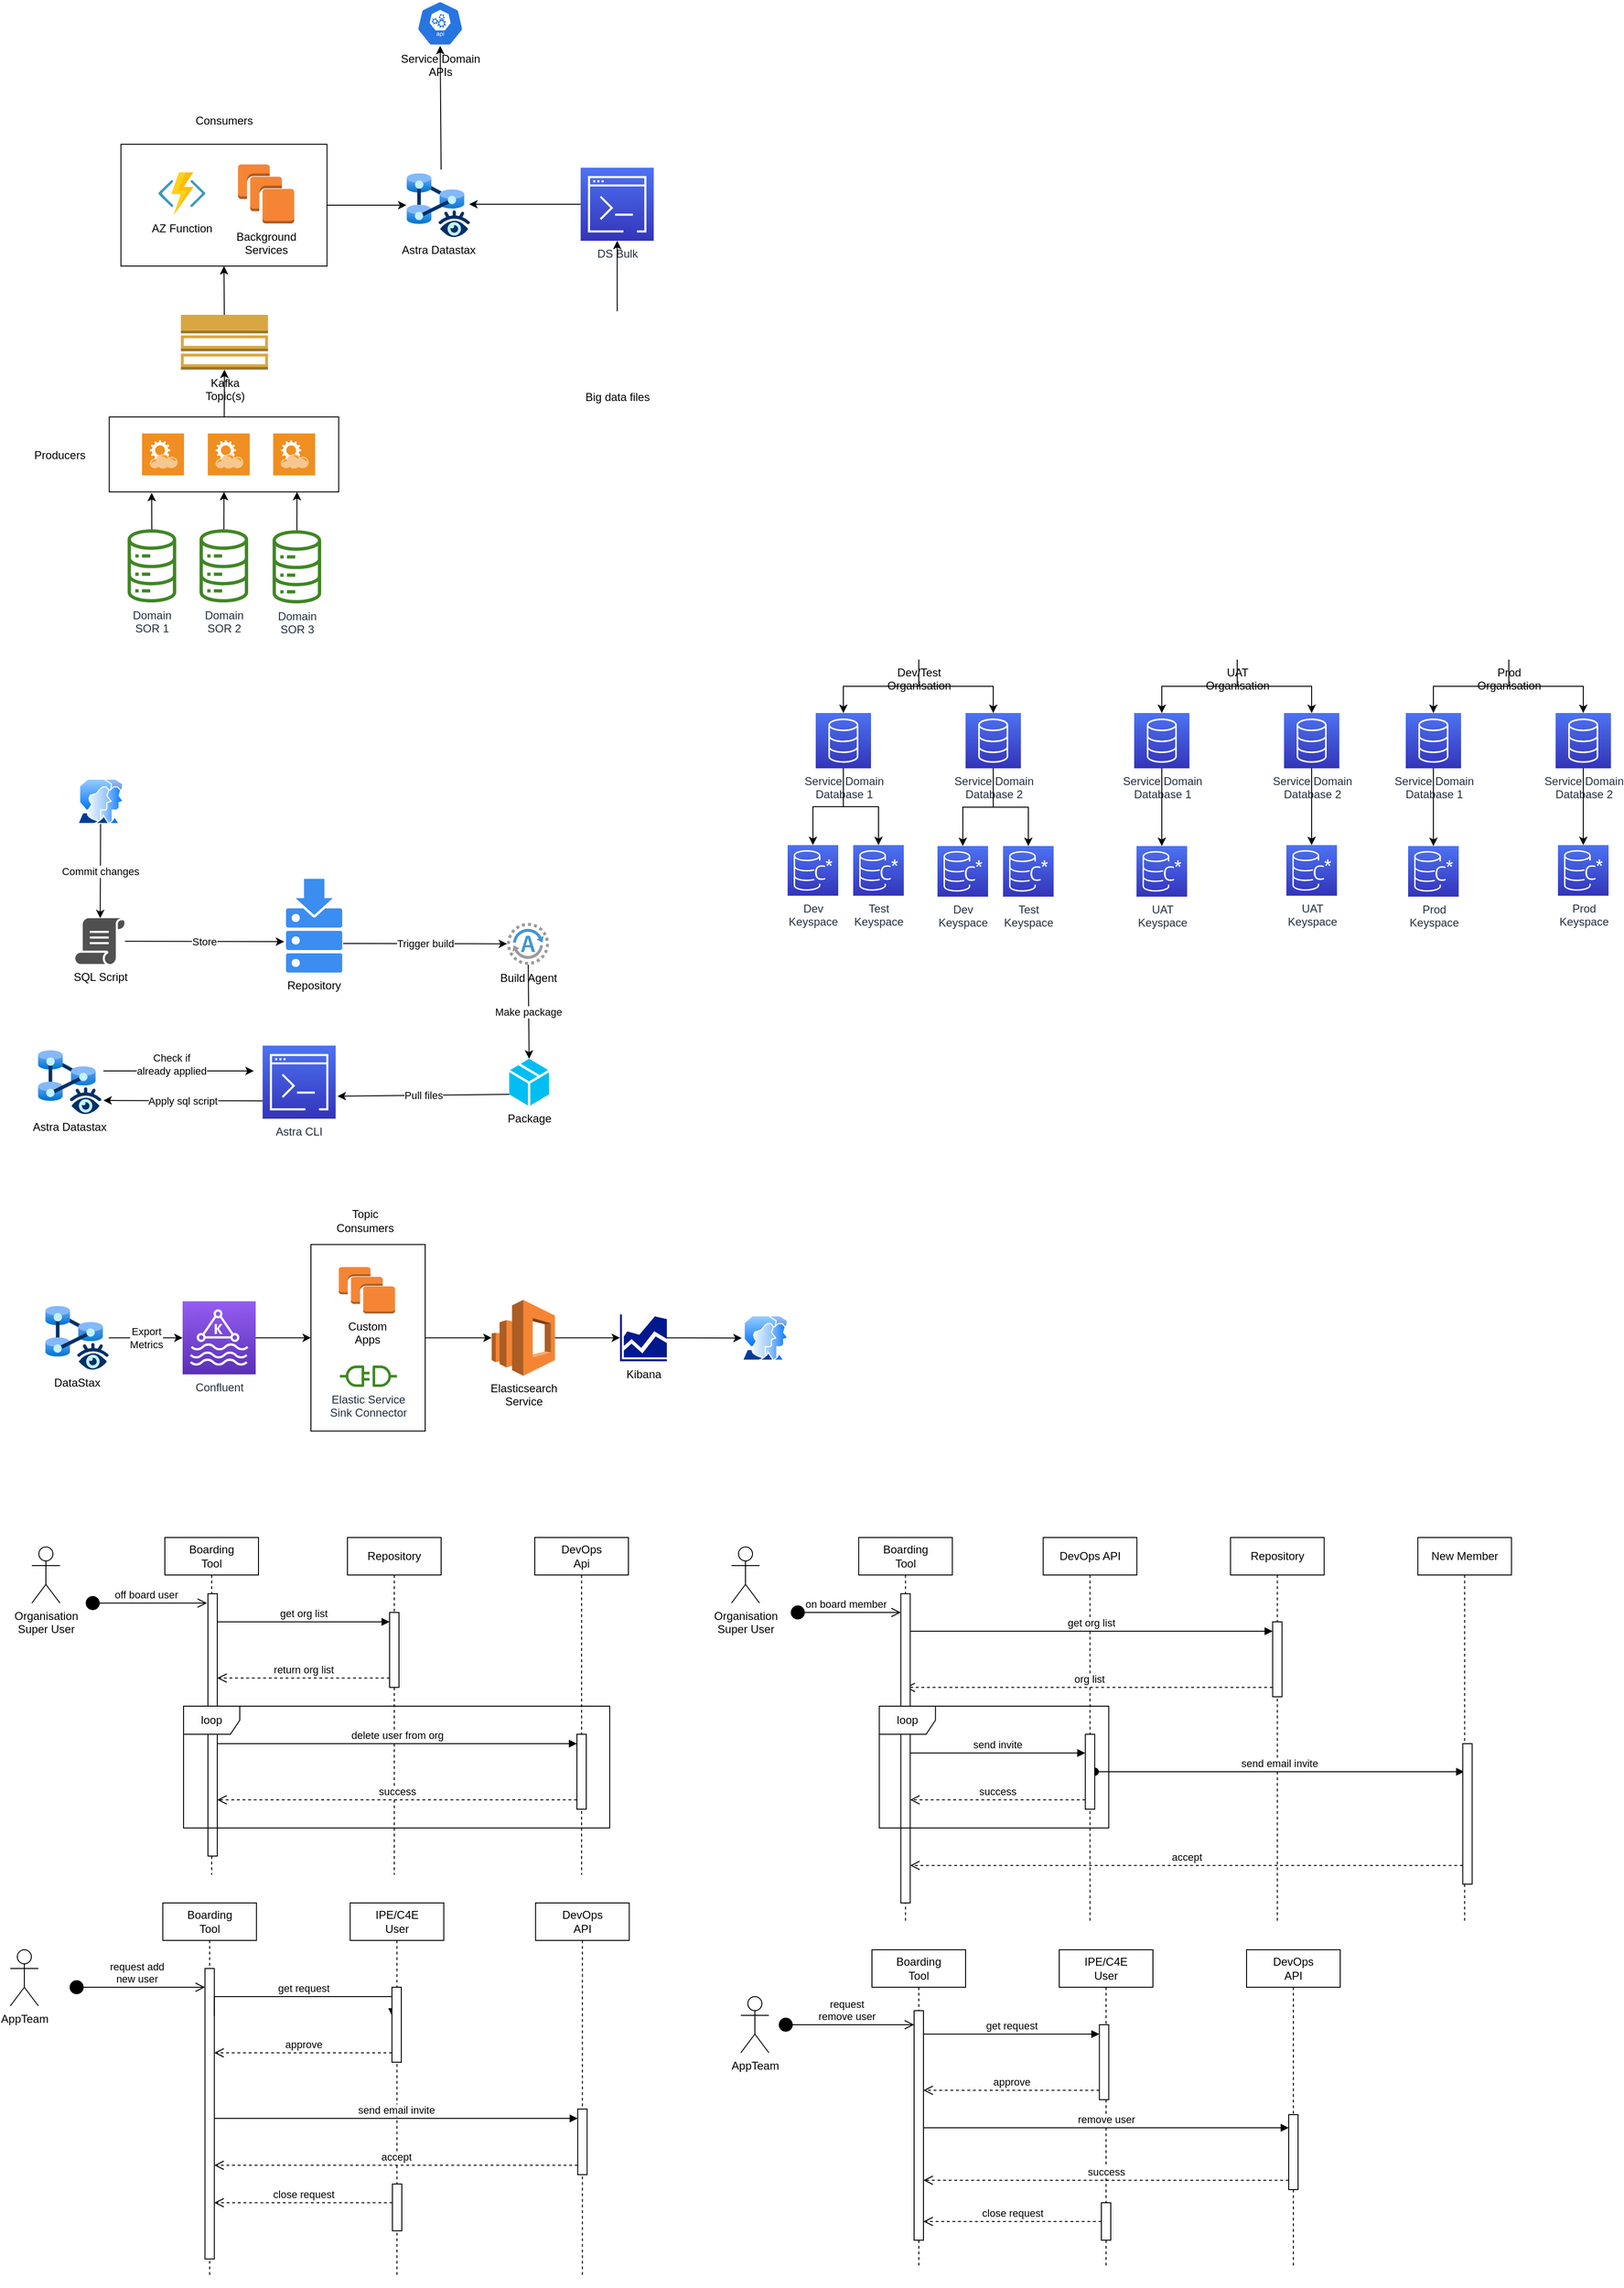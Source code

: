 <mxfile compressed="true" version="21.1.2" type="github"><diagram name="Page-1" id="1WWtFJg5gnQVkGpHGyMK"><mxGraphModel dx="2074" dy="653" grid="1" gridSize="10" guides="1" tooltips="1" connect="1" arrows="1" fold="1" page="1" pageScale="1" pageWidth="850" pageHeight="1100" math="0" shadow="0"><root><mxCell id="0"/><mxCell id="1" parent="0"/><mxCell id="eVLTPtzq-MgQdZXSjMTp-30" value="" style="group" parent="1" vertex="1" connectable="0"><mxGeometry x="107.16" y="1409.996" width="793.84" height="236.434" as="geometry"/></mxCell><mxCell id="eVLTPtzq-MgQdZXSjMTp-18" value="" style="image;aspect=fixed;perimeter=ellipsePerimeter;html=1;align=center;shadow=0;dashed=0;spacingTop=3;image=img/lib/active_directory/user_accounts.svg;" parent="eVLTPtzq-MgQdZXSjMTp-30" vertex="1"><mxGeometry x="743.84" y="112.854" width="50" height="48.5" as="geometry"/></mxCell><mxCell id="eVLTPtzq-MgQdZXSjMTp-2" value="Confluent" style="sketch=0;points=[[0,0,0],[0.25,0,0],[0.5,0,0],[0.75,0,0],[1,0,0],[0,1,0],[0.25,1,0],[0.5,1,0],[0.75,1,0],[1,1,0],[0,0.25,0],[0,0.5,0],[0,0.75,0],[1,0.25,0],[1,0.5,0],[1,0.75,0]];outlineConnect=0;fontColor=#232F3E;gradientColor=#945DF2;gradientDirection=north;fillColor=#5A30B5;strokeColor=#ffffff;dashed=0;verticalLabelPosition=bottom;verticalAlign=top;align=center;html=1;fontSize=12;fontStyle=0;aspect=fixed;shape=mxgraph.aws4.resourceIcon;resIcon=mxgraph.aws4.managed_streaming_for_kafka;" parent="eVLTPtzq-MgQdZXSjMTp-30" vertex="1"><mxGeometry x="146.84" y="97.854" width="78" height="78" as="geometry"/></mxCell><mxCell id="eVLTPtzq-MgQdZXSjMTp-3" value="Elasticsearch&lt;br&gt;Service" style="outlineConnect=0;dashed=0;verticalLabelPosition=bottom;verticalAlign=top;align=center;html=1;shape=mxgraph.aws3.elasticsearch_service;fillColor=#F58534;gradientColor=none;" parent="eVLTPtzq-MgQdZXSjMTp-30" vertex="1"><mxGeometry x="476.84" y="96.354" width="67.5" height="81" as="geometry"/></mxCell><mxCell id="eVLTPtzq-MgQdZXSjMTp-17" value="Kibana" style="sketch=0;aspect=fixed;pointerEvents=1;shadow=0;dashed=0;html=1;strokeColor=none;labelPosition=center;verticalLabelPosition=bottom;verticalAlign=top;align=center;fillColor=#00188D;shape=mxgraph.mscae.general.graph" parent="eVLTPtzq-MgQdZXSjMTp-30" vertex="1"><mxGeometry x="613.84" y="111.854" width="50" height="50" as="geometry"/></mxCell><mxCell id="eVLTPtzq-MgQdZXSjMTp-20" value="" style="endArrow=classic;html=1;rounded=0;exitX=1;exitY=0.5;exitDx=0;exitDy=0;exitPerimeter=0;entryX=0;entryY=0.5;entryDx=0;entryDy=0;" parent="eVLTPtzq-MgQdZXSjMTp-30" source="eVLTPtzq-MgQdZXSjMTp-2" target="eVLTPtzq-MgQdZXSjMTp-13" edge="1"><mxGeometry width="50" height="50" relative="1" as="geometry"><mxPoint x="962.84" y="383.854" as="sourcePoint"/><mxPoint x="1012.84" y="333.854" as="targetPoint"/></mxGeometry></mxCell><mxCell id="eVLTPtzq-MgQdZXSjMTp-22" value="" style="endArrow=classic;html=1;rounded=0;exitX=1;exitY=0.5;exitDx=0;exitDy=0;" parent="eVLTPtzq-MgQdZXSjMTp-30" source="eVLTPtzq-MgQdZXSjMTp-13" target="eVLTPtzq-MgQdZXSjMTp-3" edge="1"><mxGeometry width="50" height="50" relative="1" as="geometry"><mxPoint x="452.84" y="137.004" as="sourcePoint"/><mxPoint x="857.34" y="340.854" as="targetPoint"/></mxGeometry></mxCell><mxCell id="eVLTPtzq-MgQdZXSjMTp-23" value="" style="endArrow=classic;html=1;rounded=0;exitX=1;exitY=0.5;exitDx=0;exitDy=0;exitPerimeter=0;entryX=0;entryY=0.5;entryDx=0;entryDy=0;entryPerimeter=0;" parent="eVLTPtzq-MgQdZXSjMTp-30" source="eVLTPtzq-MgQdZXSjMTp-3" target="eVLTPtzq-MgQdZXSjMTp-17" edge="1"><mxGeometry width="50" height="50" relative="1" as="geometry"><mxPoint x="957.34" y="250.854" as="sourcePoint"/><mxPoint x="1007.34" y="200.854" as="targetPoint"/></mxGeometry></mxCell><mxCell id="eVLTPtzq-MgQdZXSjMTp-24" value="" style="endArrow=classic;html=1;rounded=0;exitX=1;exitY=0.5;exitDx=0;exitDy=0;exitPerimeter=0;entryX=0;entryY=0.5;entryDx=0;entryDy=0;" parent="eVLTPtzq-MgQdZXSjMTp-30" source="eVLTPtzq-MgQdZXSjMTp-17" target="eVLTPtzq-MgQdZXSjMTp-18" edge="1"><mxGeometry width="50" height="50" relative="1" as="geometry"><mxPoint x="1097.34" y="210.854" as="sourcePoint"/><mxPoint x="1147.34" y="160.854" as="targetPoint"/></mxGeometry></mxCell><mxCell id="eVLTPtzq-MgQdZXSjMTp-1" value="DataStax" style="image;aspect=fixed;html=1;points=[];align=center;fontSize=12;image=img/lib/azure2/other/Managed_Instance_Apache_Cassandra.svg;" parent="eVLTPtzq-MgQdZXSjMTp-30" vertex="1"><mxGeometry y="102.854" width="68" height="68" as="geometry"/></mxCell><mxCell id="eVLTPtzq-MgQdZXSjMTp-19" value="Export&lt;br&gt;Metrics" style="endArrow=classic;html=1;rounded=0;entryX=0;entryY=0.5;entryDx=0;entryDy=0;entryPerimeter=0;" parent="eVLTPtzq-MgQdZXSjMTp-30" source="eVLTPtzq-MgQdZXSjMTp-1" target="eVLTPtzq-MgQdZXSjMTp-2" edge="1"><mxGeometry width="50" height="50" relative="1" as="geometry"><mxPoint x="866.34" y="137.004" as="sourcePoint"/><mxPoint x="916.34" y="87.004" as="targetPoint"/></mxGeometry></mxCell><mxCell id="eVLTPtzq-MgQdZXSjMTp-14" value="Topic Consumers" style="text;html=1;strokeColor=none;fillColor=none;align=center;verticalAlign=middle;whiteSpace=wrap;rounded=0;" parent="eVLTPtzq-MgQdZXSjMTp-30" vertex="1"><mxGeometry x="311.84" width="60" height="23.571" as="geometry"/></mxCell><mxCell id="eVLTPtzq-MgQdZXSjMTp-29" value="" style="group" parent="eVLTPtzq-MgQdZXSjMTp-30" vertex="1" connectable="0"><mxGeometry x="283.84" y="37.284" width="122" height="199.15" as="geometry"/></mxCell><mxCell id="eVLTPtzq-MgQdZXSjMTp-13" value="" style="rounded=0;whiteSpace=wrap;html=1;" parent="eVLTPtzq-MgQdZXSjMTp-29" vertex="1"><mxGeometry width="122" height="199.15" as="geometry"/></mxCell><mxCell id="eVLTPtzq-MgQdZXSjMTp-6" value="Elastic Service&lt;br&gt;Sink Connector" style="sketch=0;outlineConnect=0;fontColor=#232F3E;gradientColor=none;fillColor=#3F8624;strokeColor=none;dashed=0;verticalLabelPosition=bottom;verticalAlign=top;align=center;html=1;fontSize=12;fontStyle=0;aspect=fixed;pointerEvents=1;shape=mxgraph.aws4.connector;" parent="eVLTPtzq-MgQdZXSjMTp-29" vertex="1"><mxGeometry x="30.71" y="129.153" width="61.286" height="22.786" as="geometry"/></mxCell><mxCell id="eVLTPtzq-MgQdZXSjMTp-12" value="Custom&lt;br&gt;Apps" style="outlineConnect=0;dashed=0;verticalLabelPosition=bottom;verticalAlign=top;align=center;html=1;shape=mxgraph.aws3.instances;fillColor=#F58534;gradientColor=none;" parent="eVLTPtzq-MgQdZXSjMTp-29" vertex="1"><mxGeometry x="29.75" y="24.151" width="60" height="49.5" as="geometry"/></mxCell><mxCell id="9eLLn2FhWLzdqU_RPgWB-1" value="" style="group" parent="1" vertex="1" connectable="0"><mxGeometry x="99.4" y="950" width="545.8" height="363" as="geometry"/></mxCell><mxCell id="3eQnTX7OrbTOUSnicE9i-32" value="Repository" style="sketch=0;html=1;aspect=fixed;strokeColor=none;shadow=0;fillColor=#3B8DF1;verticalAlign=top;labelPosition=center;verticalLabelPosition=bottom;shape=mxgraph.gcp2.repository" parent="9eLLn2FhWLzdqU_RPgWB-1" vertex="1"><mxGeometry x="265" y="107" width="60" height="100" as="geometry"/></mxCell><mxCell id="3eQnTX7OrbTOUSnicE9i-33" value="" style="aspect=fixed;perimeter=ellipsePerimeter;html=1;align=center;shadow=0;dashed=0;spacingTop=3;image;image=img/lib/active_directory/user_accounts.svg;" parent="9eLLn2FhWLzdqU_RPgWB-1" vertex="1"><mxGeometry x="42" width="50" height="48.5" as="geometry"/></mxCell><mxCell id="3eQnTX7OrbTOUSnicE9i-34" value="SQL Script" style="sketch=0;pointerEvents=1;shadow=0;dashed=0;html=1;strokeColor=none;fillColor=#505050;labelPosition=center;verticalLabelPosition=bottom;verticalAlign=top;outlineConnect=0;align=center;shape=mxgraph.office.concepts.script;" parent="9eLLn2FhWLzdqU_RPgWB-1" vertex="1"><mxGeometry x="40" y="149" width="53" height="49" as="geometry"/></mxCell><mxCell id="3eQnTX7OrbTOUSnicE9i-40" value="Astra Datastax" style="aspect=fixed;html=1;points=[];align=center;image;fontSize=12;image=img/lib/azure2/other/Managed_Instance_Apache_Cassandra.svg;" parent="9eLLn2FhWLzdqU_RPgWB-1" vertex="1"><mxGeometry y="290" width="68" height="68" as="geometry"/></mxCell><mxCell id="3eQnTX7OrbTOUSnicE9i-42" value="Astra CLI" style="sketch=0;points=[[0,0,0],[0.25,0,0],[0.5,0,0],[0.75,0,0],[1,0,0],[0,1,0],[0.25,1,0],[0.5,1,0],[0.75,1,0],[1,1,0],[0,0.25,0],[0,0.5,0],[0,0.75,0],[1,0.25,0],[1,0.5,0],[1,0.75,0]];outlineConnect=0;fontColor=#232F3E;gradientColor=#4D72F3;gradientDirection=north;fillColor=#3334B9;strokeColor=#ffffff;dashed=0;verticalLabelPosition=bottom;verticalAlign=top;align=center;html=1;fontSize=12;fontStyle=0;aspect=fixed;shape=mxgraph.aws4.resourceIcon;resIcon=mxgraph.aws4.command_line_interface;" parent="9eLLn2FhWLzdqU_RPgWB-1" vertex="1"><mxGeometry x="240" y="285" width="78" height="78" as="geometry"/></mxCell><mxCell id="3eQnTX7OrbTOUSnicE9i-43" value="Commit changes" style="endArrow=classic;html=1;rounded=0;exitX=0.5;exitY=1;exitDx=0;exitDy=0;" parent="9eLLn2FhWLzdqU_RPgWB-1" source="3eQnTX7OrbTOUSnicE9i-33" target="3eQnTX7OrbTOUSnicE9i-34" edge="1"><mxGeometry width="50" height="50" relative="1" as="geometry"><mxPoint x="-84" y="199" as="sourcePoint"/><mxPoint x="-34" y="149" as="targetPoint"/></mxGeometry></mxCell><mxCell id="3eQnTX7OrbTOUSnicE9i-44" value="Store" style="endArrow=classic;html=1;rounded=0;entryX=-0.033;entryY=0.67;entryDx=0;entryDy=0;entryPerimeter=0;" parent="9eLLn2FhWLzdqU_RPgWB-1" source="3eQnTX7OrbTOUSnicE9i-34" target="3eQnTX7OrbTOUSnicE9i-32" edge="1"><mxGeometry width="50" height="50" relative="1" as="geometry"><mxPoint x="156" y="189" as="sourcePoint"/><mxPoint x="206" y="139" as="targetPoint"/></mxGeometry></mxCell><mxCell id="3eQnTX7OrbTOUSnicE9i-48" value="Apply sql script" style="endArrow=classic;html=1;rounded=0;entryX=1.029;entryY=0.787;entryDx=0;entryDy=0;entryPerimeter=0;" parent="9eLLn2FhWLzdqU_RPgWB-1" target="3eQnTX7OrbTOUSnicE9i-40" edge="1"><mxGeometry width="50" height="50" relative="1" as="geometry"><mxPoint x="240" y="344" as="sourcePoint"/><mxPoint x="1119.5" y="278" as="targetPoint"/></mxGeometry></mxCell><mxCell id="3eQnTX7OrbTOUSnicE9i-62" value="Build Agent" style="shadow=0;dashed=0;html=1;strokeColor=none;fillColor=#4495D1;labelPosition=center;verticalLabelPosition=bottom;verticalAlign=top;align=center;outlineConnect=0;shape=mxgraph.veeam.2d.agent;pointerEvents=1;" parent="9eLLn2FhWLzdqU_RPgWB-1" vertex="1"><mxGeometry x="501" y="154" width="44.8" height="44.8" as="geometry"/></mxCell><mxCell id="3eQnTX7OrbTOUSnicE9i-63" value="Package" style="verticalLabelPosition=bottom;html=1;verticalAlign=top;align=center;strokeColor=none;fillColor=#00BEF2;shape=mxgraph.azure.cloud_service_package_file;" parent="9eLLn2FhWLzdqU_RPgWB-1" vertex="1"><mxGeometry x="503.3" y="299" width="42.5" height="50" as="geometry"/></mxCell><mxCell id="3eQnTX7OrbTOUSnicE9i-64" value="Trigger build" style="endArrow=classic;html=1;rounded=0;exitX=1.017;exitY=0.69;exitDx=0;exitDy=0;exitPerimeter=0;" parent="9eLLn2FhWLzdqU_RPgWB-1" source="3eQnTX7OrbTOUSnicE9i-32" target="3eQnTX7OrbTOUSnicE9i-62" edge="1"><mxGeometry width="50" height="50" relative="1" as="geometry"><mxPoint x="376" y="169" as="sourcePoint"/><mxPoint x="426" y="119" as="targetPoint"/></mxGeometry></mxCell><mxCell id="3eQnTX7OrbTOUSnicE9i-65" value="Make package" style="endArrow=classic;html=1;rounded=0;entryX=0.5;entryY=0;entryDx=0;entryDy=0;entryPerimeter=0;" parent="9eLLn2FhWLzdqU_RPgWB-1" source="3eQnTX7OrbTOUSnicE9i-62" target="3eQnTX7OrbTOUSnicE9i-63" edge="1"><mxGeometry width="50" height="50" relative="1" as="geometry"><mxPoint x="530" y="221" as="sourcePoint"/><mxPoint x="705" y="221" as="targetPoint"/></mxGeometry></mxCell><mxCell id="3eQnTX7OrbTOUSnicE9i-66" value="Pull files" style="endArrow=classic;html=1;rounded=0;exitX=0;exitY=0.76;exitDx=0;exitDy=0;exitPerimeter=0;" parent="9eLLn2FhWLzdqU_RPgWB-1" source="3eQnTX7OrbTOUSnicE9i-63" edge="1"><mxGeometry width="50" height="50" relative="1" as="geometry"><mxPoint x="346" y="196" as="sourcePoint"/><mxPoint x="320" y="339" as="targetPoint"/><Array as="points"/></mxGeometry></mxCell><mxCell id="3eQnTX7OrbTOUSnicE9i-70" value="" style="endArrow=classic;html=1;rounded=0;exitX=1.029;exitY=0.265;exitDx=0;exitDy=0;exitPerimeter=0;" parent="9eLLn2FhWLzdqU_RPgWB-1" edge="1"><mxGeometry width="50" height="50" relative="1" as="geometry"><mxPoint x="69.972" y="312.02" as="sourcePoint"/><mxPoint x="230.6" y="312" as="targetPoint"/></mxGeometry></mxCell><mxCell id="3eQnTX7OrbTOUSnicE9i-71" value="Check if&lt;br&gt;already applied" style="edgeLabel;html=1;align=center;verticalAlign=middle;resizable=0;points=[];" parent="3eQnTX7OrbTOUSnicE9i-70" vertex="1" connectable="0"><mxGeometry x="0.327" y="3" relative="1" as="geometry"><mxPoint x="-34" y="-4" as="offset"/></mxGeometry></mxCell><mxCell id="9eLLn2FhWLzdqU_RPgWB-2" value="" style="group" parent="1" vertex="1" connectable="0"><mxGeometry x="93" y="120" width="664" height="643" as="geometry"/></mxCell><mxCell id="9549YKmKL1O7AeqfVXYR-1" value="Astra Datastax" style="aspect=fixed;html=1;points=[];align=center;image;fontSize=12;image=img/lib/azure2/other/Managed_Instance_Apache_Cassandra.svg;" parent="9eLLn2FhWLzdqU_RPgWB-2" vertex="1"><mxGeometry x="400.0" y="184" width="68" height="68" as="geometry"/></mxCell><mxCell id="9549YKmKL1O7AeqfVXYR-2" value="DS Bulk" style="sketch=0;points=[[0,0,0],[0.25,0,0],[0.5,0,0],[0.75,0,0],[1,0,0],[0,1,0],[0.25,1,0],[0.5,1,0],[0.75,1,0],[1,1,0],[0,0.25,0],[0,0.5,0],[0,0.75,0],[1,0.25,0],[1,0.5,0],[1,0.75,0]];outlineConnect=0;fontColor=#232F3E;gradientColor=#4D72F3;gradientDirection=north;fillColor=#3334B9;strokeColor=#ffffff;dashed=0;verticalLabelPosition=bottom;verticalAlign=top;align=center;html=1;fontSize=12;fontStyle=0;aspect=fixed;shape=mxgraph.aws4.resourceIcon;resIcon=mxgraph.aws4.command_line_interface;" parent="9eLLn2FhWLzdqU_RPgWB-2" vertex="1"><mxGeometry x="586" y="178" width="78" height="78" as="geometry"/></mxCell><mxCell id="9549YKmKL1O7AeqfVXYR-3" value="Big data files" style="shape=image;html=1;verticalAlign=top;verticalLabelPosition=bottom;labelBackgroundColor=#ffffff;imageAspect=0;aspect=fixed;image=https://cdn3.iconfinder.com/data/icons/cad-database-presentation-spreadsheet-vector-fil-2/512/19-128.png" parent="9eLLn2FhWLzdqU_RPgWB-2" vertex="1"><mxGeometry x="586" y="331.25" width="78" height="78" as="geometry"/></mxCell><mxCell id="9549YKmKL1O7AeqfVXYR-7" value="Service Domain&lt;br&gt;APIs" style="sketch=0;html=1;dashed=0;whitespace=wrap;fillColor=#2875E2;strokeColor=#ffffff;points=[[0.005,0.63,0],[0.1,0.2,0],[0.9,0.2,0],[0.5,0,0],[0.995,0.63,0],[0.72,0.99,0],[0.5,1,0],[0.28,0.99,0]];verticalLabelPosition=bottom;align=center;verticalAlign=top;shape=mxgraph.kubernetes.icon;prIcon=api" parent="9eLLn2FhWLzdqU_RPgWB-2" vertex="1"><mxGeometry x="411.0" width="50" height="48" as="geometry"/></mxCell><mxCell id="9549YKmKL1O7AeqfVXYR-12" value="Kafka&lt;br&gt;Topic(s)" style="outlineConnect=0;dashed=0;verticalLabelPosition=bottom;verticalAlign=top;align=center;html=1;shape=mxgraph.aws3.topic_2;fillColor=#D9A741;gradientColor=none;" parent="9eLLn2FhWLzdqU_RPgWB-2" vertex="1"><mxGeometry x="159.16" y="335" width="93" height="58.5" as="geometry"/></mxCell><mxCell id="gKWTLVMa3NYZlTphm6Kj-7" value="" style="group" parent="9eLLn2FhWLzdqU_RPgWB-2" vertex="1" connectable="0"><mxGeometry x="95.16" y="153" width="220" height="130" as="geometry"/></mxCell><mxCell id="gKWTLVMa3NYZlTphm6Kj-6" value="" style="rounded=0;whiteSpace=wrap;html=1;" parent="gKWTLVMa3NYZlTphm6Kj-7" vertex="1"><mxGeometry width="220" height="130" as="geometry"/></mxCell><mxCell id="gKWTLVMa3NYZlTphm6Kj-5" value="Background&lt;br&gt;Services" style="outlineConnect=0;dashed=0;verticalLabelPosition=bottom;verticalAlign=top;align=center;html=1;shape=mxgraph.aws3.instances;fillColor=#F58534;gradientColor=none;" parent="gKWTLVMa3NYZlTphm6Kj-7" vertex="1"><mxGeometry x="125" y="21.5" width="60" height="63" as="geometry"/></mxCell><mxCell id="9549YKmKL1O7AeqfVXYR-9" value="AZ Function" style="sketch=0;aspect=fixed;html=1;points=[];align=center;image;fontSize=12;image=img/lib/mscae/Functions.svg;" parent="gKWTLVMa3NYZlTphm6Kj-7" vertex="1"><mxGeometry x="40" y="30" width="50" height="46" as="geometry"/></mxCell><mxCell id="gKWTLVMa3NYZlTphm6Kj-10" value="" style="endArrow=classic;html=1;rounded=0;entryX=0.5;entryY=1;entryDx=0;entryDy=0;" parent="9eLLn2FhWLzdqU_RPgWB-2" source="9549YKmKL1O7AeqfVXYR-12" target="gKWTLVMa3NYZlTphm6Kj-6" edge="1"><mxGeometry width="50" height="50" relative="1" as="geometry"><mxPoint x="201.16" y="363" as="sourcePoint"/><mxPoint x="251.16" y="313" as="targetPoint"/></mxGeometry></mxCell><mxCell id="gKWTLVMa3NYZlTphm6Kj-11" value="" style="endArrow=classic;html=1;rounded=0;exitX=1;exitY=0.5;exitDx=0;exitDy=0;" parent="9eLLn2FhWLzdqU_RPgWB-2" source="gKWTLVMa3NYZlTphm6Kj-6" target="9549YKmKL1O7AeqfVXYR-1" edge="1"><mxGeometry width="50" height="50" relative="1" as="geometry"><mxPoint x="211.16" y="153" as="sourcePoint"/><mxPoint x="281.16" y="83" as="targetPoint"/></mxGeometry></mxCell><mxCell id="gKWTLVMa3NYZlTphm6Kj-12" value="" style="endArrow=classic;html=1;rounded=0;entryX=0.985;entryY=0.485;entryDx=0;entryDy=0;entryPerimeter=0;" parent="9eLLn2FhWLzdqU_RPgWB-2" source="9549YKmKL1O7AeqfVXYR-2" target="9549YKmKL1O7AeqfVXYR-1" edge="1"><mxGeometry width="50" height="50" relative="1" as="geometry"><mxPoint x="561.16" y="143" as="sourcePoint"/><mxPoint x="611.16" y="93" as="targetPoint"/></mxGeometry></mxCell><mxCell id="gKWTLVMa3NYZlTphm6Kj-13" value="" style="endArrow=classic;html=1;rounded=0;entryX=0.5;entryY=1;entryDx=0;entryDy=0;entryPerimeter=0;exitX=0.5;exitY=0;exitDx=0;exitDy=0;" parent="9eLLn2FhWLzdqU_RPgWB-2" source="9549YKmKL1O7AeqfVXYR-3" target="9549YKmKL1O7AeqfVXYR-2" edge="1"><mxGeometry width="50" height="50" relative="1" as="geometry"><mxPoint x="745.16" y="313" as="sourcePoint"/><mxPoint x="795.16" y="263" as="targetPoint"/></mxGeometry></mxCell><mxCell id="gKWTLVMa3NYZlTphm6Kj-14" value="" style="endArrow=classic;html=1;rounded=0;entryX=0.5;entryY=1;entryDx=0;entryDy=0;entryPerimeter=0;exitX=0.544;exitY=-0.059;exitDx=0;exitDy=0;exitPerimeter=0;" parent="9eLLn2FhWLzdqU_RPgWB-2" source="9549YKmKL1O7AeqfVXYR-1" target="9549YKmKL1O7AeqfVXYR-7" edge="1"><mxGeometry width="50" height="50" relative="1" as="geometry"><mxPoint x="428.16" y="13" as="sourcePoint"/><mxPoint x="478.16" y="-37" as="targetPoint"/></mxGeometry></mxCell><mxCell id="gKWTLVMa3NYZlTphm6Kj-16" value="Domain&lt;br&gt;SOR 2" style="sketch=0;outlineConnect=0;fontColor=#232F3E;gradientColor=none;fillColor=#3F8624;strokeColor=none;dashed=0;verticalLabelPosition=bottom;verticalAlign=top;align=center;html=1;fontSize=12;fontStyle=0;aspect=fixed;pointerEvents=1;shape=mxgraph.aws4.iot_analytics_data_store;" parent="9eLLn2FhWLzdqU_RPgWB-2" vertex="1"><mxGeometry x="178.0" y="564" width="54" height="78" as="geometry"/></mxCell><mxCell id="gKWTLVMa3NYZlTphm6Kj-2" value="Domain&lt;br&gt;SOR 1" style="sketch=0;outlineConnect=0;fontColor=#232F3E;gradientColor=none;fillColor=#3F8624;strokeColor=none;dashed=0;verticalLabelPosition=bottom;verticalAlign=top;align=center;html=1;fontSize=12;fontStyle=0;aspect=fixed;pointerEvents=1;shape=mxgraph.aws4.iot_analytics_data_store;" parent="9eLLn2FhWLzdqU_RPgWB-2" vertex="1"><mxGeometry x="101.2" y="564" width="54" height="78" as="geometry"/></mxCell><mxCell id="gKWTLVMa3NYZlTphm6Kj-25" value="Consumers" style="text;html=1;strokeColor=none;fillColor=none;align=center;verticalAlign=middle;whiteSpace=wrap;rounded=0;" parent="9eLLn2FhWLzdqU_RPgWB-2" vertex="1"><mxGeometry x="158.16" y="113" width="95" height="30" as="geometry"/></mxCell><mxCell id="W6CCKPvw-JRqg8Iq3mEV-5" value="" style="group" parent="9eLLn2FhWLzdqU_RPgWB-2" vertex="1" connectable="0"><mxGeometry x="82.66" y="463" width="245" height="90" as="geometry"/></mxCell><mxCell id="W6CCKPvw-JRqg8Iq3mEV-1" value="" style="rounded=0;whiteSpace=wrap;html=1;" parent="W6CCKPvw-JRqg8Iq3mEV-5" vertex="1"><mxGeometry y="-19" width="245" height="80" as="geometry"/></mxCell><mxCell id="W6CCKPvw-JRqg8Iq3mEV-2" value="" style="shadow=0;dashed=0;html=1;strokeColor=none;fillColor=#EF8F21;labelPosition=center;verticalLabelPosition=bottom;verticalAlign=top;align=center;outlineConnect=0;shape=mxgraph.veeam.2d.restful_apis;" parent="W6CCKPvw-JRqg8Iq3mEV-5" vertex="1"><mxGeometry x="35" y="-1.4" width="44.8" height="44.8" as="geometry"/></mxCell><mxCell id="W6CCKPvw-JRqg8Iq3mEV-3" value="" style="shadow=0;dashed=0;html=1;strokeColor=none;fillColor=#EF8F21;labelPosition=center;verticalLabelPosition=bottom;verticalAlign=top;align=center;outlineConnect=0;shape=mxgraph.veeam.2d.restful_apis;" parent="W6CCKPvw-JRqg8Iq3mEV-5" vertex="1"><mxGeometry x="105.2" y="-1.4" width="44.8" height="44.8" as="geometry"/></mxCell><mxCell id="W6CCKPvw-JRqg8Iq3mEV-4" value="" style="shadow=0;dashed=0;html=1;strokeColor=none;fillColor=#EF8F21;labelPosition=center;verticalLabelPosition=bottom;verticalAlign=top;align=center;outlineConnect=0;shape=mxgraph.veeam.2d.restful_apis;" parent="W6CCKPvw-JRqg8Iq3mEV-5" vertex="1"><mxGeometry x="175" y="-1.4" width="44.8" height="44.8" as="geometry"/></mxCell><mxCell id="W6CCKPvw-JRqg8Iq3mEV-6" value="Domain&lt;br&gt;SOR 3" style="sketch=0;outlineConnect=0;fontColor=#232F3E;gradientColor=none;fillColor=#3F8624;strokeColor=none;dashed=0;verticalLabelPosition=bottom;verticalAlign=top;align=center;html=1;fontSize=12;fontStyle=0;aspect=fixed;pointerEvents=1;shape=mxgraph.aws4.iot_analytics_data_store;" parent="9eLLn2FhWLzdqU_RPgWB-2" vertex="1"><mxGeometry x="256.0" y="565" width="54" height="78" as="geometry"/></mxCell><mxCell id="W6CCKPvw-JRqg8Iq3mEV-7" value="" style="endArrow=classic;html=1;rounded=0;entryX=0.5;entryY=1;entryDx=0;entryDy=0;entryPerimeter=0;" parent="9eLLn2FhWLzdqU_RPgWB-2" source="W6CCKPvw-JRqg8Iq3mEV-1" target="9549YKmKL1O7AeqfVXYR-12" edge="1"><mxGeometry width="50" height="50" relative="1" as="geometry"><mxPoint x="20" y="453" as="sourcePoint"/><mxPoint x="70" y="403" as="targetPoint"/></mxGeometry></mxCell><mxCell id="W6CCKPvw-JRqg8Iq3mEV-8" value="" style="endArrow=classic;html=1;rounded=0;entryX=0.185;entryY=1.013;entryDx=0;entryDy=0;entryPerimeter=0;" parent="9eLLn2FhWLzdqU_RPgWB-2" source="gKWTLVMa3NYZlTphm6Kj-2" target="W6CCKPvw-JRqg8Iq3mEV-1" edge="1"><mxGeometry width="50" height="50" relative="1" as="geometry"><mxPoint x="130" y="563" as="sourcePoint"/><mxPoint y="563" as="targetPoint"/></mxGeometry></mxCell><mxCell id="W6CCKPvw-JRqg8Iq3mEV-9" value="" style="endArrow=classic;html=1;rounded=0;entryX=0.5;entryY=1;entryDx=0;entryDy=0;" parent="9eLLn2FhWLzdqU_RPgWB-2" source="gKWTLVMa3NYZlTphm6Kj-16" target="W6CCKPvw-JRqg8Iq3mEV-1" edge="1"><mxGeometry width="50" height="50" relative="1" as="geometry"><mxPoint x="180" y="613" as="sourcePoint"/><mxPoint x="230" y="563" as="targetPoint"/></mxGeometry></mxCell><mxCell id="W6CCKPvw-JRqg8Iq3mEV-10" value="" style="endArrow=classic;html=1;rounded=0;entryX=0.818;entryY=1;entryDx=0;entryDy=0;entryPerimeter=0;" parent="9eLLn2FhWLzdqU_RPgWB-2" source="W6CCKPvw-JRqg8Iq3mEV-6" target="W6CCKPvw-JRqg8Iq3mEV-1" edge="1"><mxGeometry width="50" height="50" relative="1" as="geometry"><mxPoint x="280.997" y="599" as="sourcePoint"/><mxPoint x="268.07" y="543" as="targetPoint"/></mxGeometry></mxCell><mxCell id="W6CCKPvw-JRqg8Iq3mEV-11" value="Producers" style="text;html=1;strokeColor=none;fillColor=none;align=center;verticalAlign=middle;whiteSpace=wrap;rounded=0;" parent="9eLLn2FhWLzdqU_RPgWB-2" vertex="1"><mxGeometry y="470" width="60" height="30" as="geometry"/></mxCell><mxCell id="dVKUrJ_ySwEJY9jhsixA-17" value="" style="group" parent="1" vertex="1" connectable="0"><mxGeometry x="93" y="1760" width="637" height="360" as="geometry"/></mxCell><mxCell id="dVKUrJ_ySwEJY9jhsixA-1" value="Organisation&lt;br&gt;Super User" style="shape=umlActor;verticalLabelPosition=bottom;verticalAlign=top;html=1;outlineConnect=0;" parent="dVKUrJ_ySwEJY9jhsixA-17" vertex="1"><mxGeometry y="10" width="30" height="60" as="geometry"/></mxCell><mxCell id="dVKUrJ_ySwEJY9jhsixA-4" value="Boarding&lt;br&gt;Tool" style="shape=umlLifeline;perimeter=lifelinePerimeter;whiteSpace=wrap;html=1;container=1;dropTarget=0;collapsible=0;recursiveResize=0;outlineConnect=0;portConstraint=eastwest;newEdgeStyle={&quot;edgeStyle&quot;:&quot;elbowEdgeStyle&quot;,&quot;elbow&quot;:&quot;vertical&quot;,&quot;curved&quot;:0,&quot;rounded&quot;:0};" parent="dVKUrJ_ySwEJY9jhsixA-17" vertex="1"><mxGeometry x="142" width="100" height="360" as="geometry"/></mxCell><mxCell id="dVKUrJ_ySwEJY9jhsixA-11" value="" style="html=1;points=[];perimeter=orthogonalPerimeter;outlineConnect=0;targetShapes=umlLifeline;portConstraint=eastwest;newEdgeStyle={&quot;edgeStyle&quot;:&quot;elbowEdgeStyle&quot;,&quot;elbow&quot;:&quot;vertical&quot;,&quot;curved&quot;:0,&quot;rounded&quot;:0};" parent="dVKUrJ_ySwEJY9jhsixA-4" vertex="1"><mxGeometry x="46" y="60" width="10" height="280" as="geometry"/></mxCell><mxCell id="dVKUrJ_ySwEJY9jhsixA-5" value="Repository" style="shape=umlLifeline;perimeter=lifelinePerimeter;whiteSpace=wrap;html=1;container=1;dropTarget=0;collapsible=0;recursiveResize=0;outlineConnect=0;portConstraint=eastwest;newEdgeStyle={&quot;edgeStyle&quot;:&quot;elbowEdgeStyle&quot;,&quot;elbow&quot;:&quot;vertical&quot;,&quot;curved&quot;:0,&quot;rounded&quot;:0};" parent="dVKUrJ_ySwEJY9jhsixA-17" vertex="1"><mxGeometry x="337" width="100" height="360" as="geometry"/></mxCell><mxCell id="dVKUrJ_ySwEJY9jhsixA-8" value="" style="html=1;points=[];perimeter=orthogonalPerimeter;outlineConnect=0;targetShapes=umlLifeline;portConstraint=eastwest;newEdgeStyle={&quot;edgeStyle&quot;:&quot;elbowEdgeStyle&quot;,&quot;elbow&quot;:&quot;vertical&quot;,&quot;curved&quot;:0,&quot;rounded&quot;:0};" parent="dVKUrJ_ySwEJY9jhsixA-5" vertex="1"><mxGeometry x="45" y="80" width="10" height="80" as="geometry"/></mxCell><mxCell id="dVKUrJ_ySwEJY9jhsixA-6" value="DevOps&lt;br&gt;Api" style="shape=umlLifeline;perimeter=lifelinePerimeter;whiteSpace=wrap;html=1;container=1;dropTarget=0;collapsible=0;recursiveResize=0;outlineConnect=0;portConstraint=eastwest;newEdgeStyle={&quot;edgeStyle&quot;:&quot;elbowEdgeStyle&quot;,&quot;elbow&quot;:&quot;vertical&quot;,&quot;curved&quot;:0,&quot;rounded&quot;:0};" parent="dVKUrJ_ySwEJY9jhsixA-17" vertex="1"><mxGeometry x="537" width="100" height="360" as="geometry"/></mxCell><mxCell id="dVKUrJ_ySwEJY9jhsixA-12" value="" style="html=1;points=[];perimeter=orthogonalPerimeter;outlineConnect=0;targetShapes=umlLifeline;portConstraint=eastwest;newEdgeStyle={&quot;edgeStyle&quot;:&quot;elbowEdgeStyle&quot;,&quot;elbow&quot;:&quot;vertical&quot;,&quot;curved&quot;:0,&quot;rounded&quot;:0};" parent="dVKUrJ_ySwEJY9jhsixA-6" vertex="1"><mxGeometry x="45" y="210" width="10" height="80" as="geometry"/></mxCell><mxCell id="dVKUrJ_ySwEJY9jhsixA-9" value="get org list" style="html=1;verticalAlign=bottom;endArrow=block;edgeStyle=elbowEdgeStyle;elbow=vertical;curved=0;rounded=0;" parent="dVKUrJ_ySwEJY9jhsixA-17" source="dVKUrJ_ySwEJY9jhsixA-11" target="dVKUrJ_ySwEJY9jhsixA-8" edge="1"><mxGeometry relative="1" as="geometry"><mxPoint x="237" y="90" as="sourcePoint"/><Array as="points"><mxPoint x="307" y="90"/></Array></mxGeometry></mxCell><mxCell id="dVKUrJ_ySwEJY9jhsixA-10" value="return org list" style="html=1;verticalAlign=bottom;endArrow=open;dashed=1;endSize=8;edgeStyle=elbowEdgeStyle;elbow=vertical;curved=0;rounded=0;" parent="dVKUrJ_ySwEJY9jhsixA-17" source="dVKUrJ_ySwEJY9jhsixA-8" target="dVKUrJ_ySwEJY9jhsixA-11" edge="1"><mxGeometry relative="1" as="geometry"><mxPoint x="297" y="150" as="targetPoint"/><Array as="points"><mxPoint x="257" y="150"/></Array></mxGeometry></mxCell><mxCell id="dVKUrJ_ySwEJY9jhsixA-13" value="delete user from org" style="html=1;verticalAlign=bottom;endArrow=block;edgeStyle=elbowEdgeStyle;elbow=vertical;curved=0;rounded=0;" parent="dVKUrJ_ySwEJY9jhsixA-17" source="dVKUrJ_ySwEJY9jhsixA-11" target="dVKUrJ_ySwEJY9jhsixA-12" edge="1"><mxGeometry relative="1" as="geometry"><mxPoint x="512" y="210" as="sourcePoint"/><Array as="points"><mxPoint x="427" y="220"/></Array></mxGeometry></mxCell><mxCell id="dVKUrJ_ySwEJY9jhsixA-14" value="success" style="html=1;verticalAlign=bottom;endArrow=open;dashed=1;endSize=8;edgeStyle=elbowEdgeStyle;elbow=vertical;curved=0;rounded=0;" parent="dVKUrJ_ySwEJY9jhsixA-17" source="dVKUrJ_ySwEJY9jhsixA-12" target="dVKUrJ_ySwEJY9jhsixA-11" edge="1"><mxGeometry relative="1" as="geometry"><mxPoint x="512" y="285" as="targetPoint"/><Array as="points"><mxPoint x="517" y="280"/></Array></mxGeometry></mxCell><mxCell id="dVKUrJ_ySwEJY9jhsixA-15" value="loop" style="shape=umlFrame;whiteSpace=wrap;html=1;pointerEvents=0;" parent="dVKUrJ_ySwEJY9jhsixA-17" vertex="1"><mxGeometry x="162" y="180" width="455" height="130" as="geometry"/></mxCell><mxCell id="dVKUrJ_ySwEJY9jhsixA-16" value="off board user" style="html=1;verticalAlign=bottom;startArrow=circle;startFill=1;endArrow=open;startSize=6;endSize=8;edgeStyle=elbowEdgeStyle;elbow=vertical;curved=0;rounded=0;" parent="dVKUrJ_ySwEJY9jhsixA-17" edge="1"><mxGeometry width="80" relative="1" as="geometry"><mxPoint x="57" y="70" as="sourcePoint"/><mxPoint x="187" y="70" as="targetPoint"/></mxGeometry></mxCell><mxCell id="_Uw473ZEaHKZHQjD5pyc-8" value="" style="group" parent="1" vertex="1" connectable="0"><mxGeometry x="840" y="1760" width="832.84" height="410" as="geometry"/></mxCell><mxCell id="dVKUrJ_ySwEJY9jhsixA-18" value="Organisation&lt;br style=&quot;border-color: var(--border-color);&quot;&gt;Super User" style="shape=umlActor;verticalLabelPosition=bottom;verticalAlign=top;html=1;container=0;" parent="_Uw473ZEaHKZHQjD5pyc-8" vertex="1"><mxGeometry y="10" width="30" height="60" as="geometry"/></mxCell><mxCell id="dVKUrJ_ySwEJY9jhsixA-19" value="Boarding&lt;br style=&quot;border-color: var(--border-color);&quot;&gt;Tool" style="shape=umlLifeline;perimeter=lifelinePerimeter;whiteSpace=wrap;html=1;container=0;dropTarget=0;collapsible=0;recursiveResize=0;outlineConnect=0;portConstraint=eastwest;newEdgeStyle={&quot;edgeStyle&quot;:&quot;elbowEdgeStyle&quot;,&quot;elbow&quot;:&quot;vertical&quot;,&quot;curved&quot;:0,&quot;rounded&quot;:0};" parent="_Uw473ZEaHKZHQjD5pyc-8" vertex="1"><mxGeometry x="135.84" width="100" height="410" as="geometry"/></mxCell><mxCell id="dVKUrJ_ySwEJY9jhsixA-20" value="DevOps API" style="shape=umlLifeline;perimeter=lifelinePerimeter;whiteSpace=wrap;html=1;container=0;dropTarget=0;collapsible=0;recursiveResize=0;outlineConnect=0;portConstraint=eastwest;newEdgeStyle={&quot;edgeStyle&quot;:&quot;elbowEdgeStyle&quot;,&quot;elbow&quot;:&quot;vertical&quot;,&quot;curved&quot;:0,&quot;rounded&quot;:0};" parent="_Uw473ZEaHKZHQjD5pyc-8" vertex="1"><mxGeometry x="332.84" width="100" height="410" as="geometry"/></mxCell><mxCell id="dVKUrJ_ySwEJY9jhsixA-21" value="Repository" style="shape=umlLifeline;perimeter=lifelinePerimeter;whiteSpace=wrap;html=1;container=0;dropTarget=0;collapsible=0;recursiveResize=0;outlineConnect=0;portConstraint=eastwest;newEdgeStyle={&quot;edgeStyle&quot;:&quot;elbowEdgeStyle&quot;,&quot;elbow&quot;:&quot;vertical&quot;,&quot;curved&quot;:0,&quot;rounded&quot;:0};" parent="_Uw473ZEaHKZHQjD5pyc-8" vertex="1"><mxGeometry x="532.84" width="100" height="410" as="geometry"/></mxCell><mxCell id="dVKUrJ_ySwEJY9jhsixA-22" value="New Member" style="shape=umlLifeline;perimeter=lifelinePerimeter;whiteSpace=wrap;html=1;container=0;dropTarget=0;collapsible=0;recursiveResize=0;outlineConnect=0;portConstraint=eastwest;newEdgeStyle={&quot;edgeStyle&quot;:&quot;elbowEdgeStyle&quot;,&quot;elbow&quot;:&quot;vertical&quot;,&quot;curved&quot;:0,&quot;rounded&quot;:0};" parent="_Uw473ZEaHKZHQjD5pyc-8" vertex="1"><mxGeometry x="732.84" width="100" height="410" as="geometry"/></mxCell><mxCell id="dVKUrJ_ySwEJY9jhsixA-32" value="org list" style="html=1;verticalAlign=bottom;endArrow=open;dashed=1;endSize=8;edgeStyle=elbowEdgeStyle;elbow=vertical;curved=0;rounded=0;" parent="_Uw473ZEaHKZHQjD5pyc-8" source="dVKUrJ_ySwEJY9jhsixA-30" target="dVKUrJ_ySwEJY9jhsixA-19" edge="1"><mxGeometry relative="1" as="geometry"><mxPoint x="507.84" y="315" as="targetPoint"/><Array as="points"><mxPoint x="502.84" y="160"/><mxPoint x="462.84" y="310"/></Array></mxGeometry></mxCell><mxCell id="dVKUrJ_ySwEJY9jhsixA-39" value="send email invite" style="html=1;verticalAlign=bottom;startArrow=oval;endArrow=block;startSize=8;edgeStyle=elbowEdgeStyle;elbow=vertical;curved=0;rounded=0;" parent="_Uw473ZEaHKZHQjD5pyc-8" source="dVKUrJ_ySwEJY9jhsixA-33" target="dVKUrJ_ySwEJY9jhsixA-22" edge="1"><mxGeometry relative="1" as="geometry"><mxPoint x="717.84" y="210" as="sourcePoint"/><Array as="points"><mxPoint x="742.84" y="240"/><mxPoint x="692.84" y="230"/><mxPoint x="712.84" y="220"/></Array></mxGeometry></mxCell><mxCell id="dVKUrJ_ySwEJY9jhsixA-42" value="on board member" style="html=1;verticalAlign=bottom;startArrow=circle;startFill=1;endArrow=open;startSize=6;endSize=8;edgeStyle=elbowEdgeStyle;elbow=vertical;curved=0;rounded=0;" parent="_Uw473ZEaHKZHQjD5pyc-8" target="dVKUrJ_ySwEJY9jhsixA-24" edge="1"><mxGeometry width="80" relative="1" as="geometry"><mxPoint x="62.84" y="80" as="sourcePoint"/><mxPoint x="162.84" y="80" as="targetPoint"/></mxGeometry></mxCell><mxCell id="dVKUrJ_ySwEJY9jhsixA-24" value="" style="html=1;points=[];perimeter=orthogonalPerimeter;outlineConnect=0;targetShapes=umlLifeline;portConstraint=eastwest;newEdgeStyle={&quot;edgeStyle&quot;:&quot;elbowEdgeStyle&quot;,&quot;elbow&quot;:&quot;vertical&quot;,&quot;curved&quot;:0,&quot;rounded&quot;:0};container=0;" parent="_Uw473ZEaHKZHQjD5pyc-8" vertex="1"><mxGeometry x="180.84" y="60" width="10" height="330" as="geometry"/></mxCell><mxCell id="dVKUrJ_ySwEJY9jhsixA-33" value="" style="html=1;points=[];perimeter=orthogonalPerimeter;outlineConnect=0;targetShapes=umlLifeline;portConstraint=eastwest;newEdgeStyle={&quot;edgeStyle&quot;:&quot;elbowEdgeStyle&quot;,&quot;elbow&quot;:&quot;vertical&quot;,&quot;curved&quot;:0,&quot;rounded&quot;:0};container=0;" parent="_Uw473ZEaHKZHQjD5pyc-8" vertex="1"><mxGeometry x="377.84" y="210" width="10" height="80" as="geometry"/></mxCell><mxCell id="dVKUrJ_ySwEJY9jhsixA-34" value="send invite" style="html=1;verticalAlign=bottom;endArrow=block;edgeStyle=elbowEdgeStyle;elbow=vertical;curved=0;rounded=0;" parent="_Uw473ZEaHKZHQjD5pyc-8" source="dVKUrJ_ySwEJY9jhsixA-24" target="dVKUrJ_ySwEJY9jhsixA-33" edge="1"><mxGeometry relative="1" as="geometry"><mxPoint x="302.84" y="220" as="sourcePoint"/><Array as="points"><mxPoint x="332.84" y="230"/><mxPoint x="232.84" y="220"/></Array></mxGeometry></mxCell><mxCell id="dVKUrJ_ySwEJY9jhsixA-35" value="success" style="html=1;verticalAlign=bottom;endArrow=open;dashed=1;endSize=8;edgeStyle=elbowEdgeStyle;elbow=vertical;curved=0;rounded=0;" parent="_Uw473ZEaHKZHQjD5pyc-8" source="dVKUrJ_ySwEJY9jhsixA-33" target="dVKUrJ_ySwEJY9jhsixA-24" edge="1"><mxGeometry relative="1" as="geometry"><mxPoint x="307.84" y="285" as="targetPoint"/><Array as="points"><mxPoint x="262.84" y="280"/></Array></mxGeometry></mxCell><mxCell id="dVKUrJ_ySwEJY9jhsixA-30" value="" style="html=1;points=[];perimeter=orthogonalPerimeter;outlineConnect=0;targetShapes=umlLifeline;portConstraint=eastwest;newEdgeStyle={&quot;edgeStyle&quot;:&quot;elbowEdgeStyle&quot;,&quot;elbow&quot;:&quot;vertical&quot;,&quot;curved&quot;:0,&quot;rounded&quot;:0};container=0;" parent="_Uw473ZEaHKZHQjD5pyc-8" vertex="1"><mxGeometry x="577.84" y="90" width="10" height="80" as="geometry"/></mxCell><mxCell id="dVKUrJ_ySwEJY9jhsixA-31" value="get org list" style="html=1;verticalAlign=bottom;endArrow=block;edgeStyle=elbowEdgeStyle;elbow=vertical;curved=0;rounded=0;" parent="_Uw473ZEaHKZHQjD5pyc-8" source="dVKUrJ_ySwEJY9jhsixA-24" target="dVKUrJ_ySwEJY9jhsixA-30" edge="1"><mxGeometry relative="1" as="geometry"><mxPoint x="507.84" y="240" as="sourcePoint"/><Array as="points"><mxPoint x="312.84" y="100"/><mxPoint x="462.84" y="250"/></Array></mxGeometry></mxCell><mxCell id="dVKUrJ_ySwEJY9jhsixA-38" value="" style="html=1;points=[];perimeter=orthogonalPerimeter;outlineConnect=0;targetShapes=umlLifeline;portConstraint=eastwest;newEdgeStyle={&quot;edgeStyle&quot;:&quot;elbowEdgeStyle&quot;,&quot;elbow&quot;:&quot;vertical&quot;,&quot;curved&quot;:0,&quot;rounded&quot;:0};container=0;" parent="_Uw473ZEaHKZHQjD5pyc-8" vertex="1"><mxGeometry x="780.84" y="220" width="10" height="150" as="geometry"/></mxCell><mxCell id="dVKUrJ_ySwEJY9jhsixA-41" value="accept" style="html=1;verticalAlign=bottom;endArrow=open;dashed=1;endSize=8;edgeStyle=elbowEdgeStyle;elbow=vertical;curved=0;rounded=0;" parent="_Uw473ZEaHKZHQjD5pyc-8" source="dVKUrJ_ySwEJY9jhsixA-38" target="dVKUrJ_ySwEJY9jhsixA-24" edge="1"><mxGeometry relative="1" as="geometry"><mxPoint x="772.84" y="330" as="sourcePoint"/><mxPoint x="192.84" y="350" as="targetPoint"/><Array as="points"><mxPoint x="722.84" y="350"/></Array></mxGeometry></mxCell><mxCell id="dVKUrJ_ySwEJY9jhsixA-36" value="loop" style="shape=umlFrame;whiteSpace=wrap;html=1;pointerEvents=0;container=0;" parent="_Uw473ZEaHKZHQjD5pyc-8" vertex="1"><mxGeometry x="157.84" y="180" width="245" height="130" as="geometry"/></mxCell><mxCell id="_Uw473ZEaHKZHQjD5pyc-40" value="" style="group" parent="1" vertex="1" connectable="0"><mxGeometry x="70" y="2150" width="660.84" height="410" as="geometry"/></mxCell><mxCell id="_Uw473ZEaHKZHQjD5pyc-18" value="AppTeam" style="shape=umlActor;verticalLabelPosition=bottom;verticalAlign=top;html=1;" parent="_Uw473ZEaHKZHQjD5pyc-40" vertex="1"><mxGeometry y="50" width="30" height="60" as="geometry"/></mxCell><mxCell id="_Uw473ZEaHKZHQjD5pyc-19" value="Boarding&lt;br&gt;Tool" style="shape=umlLifeline;perimeter=lifelinePerimeter;whiteSpace=wrap;html=1;container=1;dropTarget=0;collapsible=0;recursiveResize=0;outlineConnect=0;portConstraint=eastwest;newEdgeStyle={&quot;edgeStyle&quot;:&quot;elbowEdgeStyle&quot;,&quot;elbow&quot;:&quot;vertical&quot;,&quot;curved&quot;:0,&quot;rounded&quot;:0};" parent="_Uw473ZEaHKZHQjD5pyc-40" vertex="1"><mxGeometry x="162.84" width="100" height="400" as="geometry"/></mxCell><mxCell id="_Uw473ZEaHKZHQjD5pyc-20" value="" style="html=1;points=[];perimeter=orthogonalPerimeter;outlineConnect=0;targetShapes=umlLifeline;portConstraint=eastwest;newEdgeStyle={&quot;edgeStyle&quot;:&quot;elbowEdgeStyle&quot;,&quot;elbow&quot;:&quot;vertical&quot;,&quot;curved&quot;:0,&quot;rounded&quot;:0};" parent="_Uw473ZEaHKZHQjD5pyc-19" vertex="1"><mxGeometry x="45" y="70" width="10" height="310" as="geometry"/></mxCell><mxCell id="_Uw473ZEaHKZHQjD5pyc-21" value="request add&lt;br&gt;new user" style="html=1;verticalAlign=bottom;startArrow=circle;startFill=1;endArrow=open;startSize=6;endSize=8;edgeStyle=elbowEdgeStyle;elbow=vertical;curved=0;rounded=0;" parent="_Uw473ZEaHKZHQjD5pyc-40" target="_Uw473ZEaHKZHQjD5pyc-20" edge="1"><mxGeometry width="80" relative="1" as="geometry"><mxPoint x="62.84" y="90" as="sourcePoint"/><mxPoint x="162.84" y="90" as="targetPoint"/></mxGeometry></mxCell><mxCell id="_Uw473ZEaHKZHQjD5pyc-22" value="IPE/C4E&lt;br&gt;User" style="shape=umlLifeline;perimeter=lifelinePerimeter;whiteSpace=wrap;html=1;container=1;dropTarget=0;collapsible=0;recursiveResize=0;outlineConnect=0;portConstraint=eastwest;newEdgeStyle={&quot;edgeStyle&quot;:&quot;elbowEdgeStyle&quot;,&quot;elbow&quot;:&quot;vertical&quot;,&quot;curved&quot;:0,&quot;rounded&quot;:0};" parent="_Uw473ZEaHKZHQjD5pyc-40" vertex="1"><mxGeometry x="362.84" width="100" height="400" as="geometry"/></mxCell><mxCell id="_Uw473ZEaHKZHQjD5pyc-51" value="" style="html=1;points=[];perimeter=orthogonalPerimeter;outlineConnect=0;targetShapes=umlLifeline;portConstraint=eastwest;newEdgeStyle={&quot;edgeStyle&quot;:&quot;elbowEdgeStyle&quot;,&quot;elbow&quot;:&quot;vertical&quot;,&quot;curved&quot;:0,&quot;rounded&quot;:0};" parent="_Uw473ZEaHKZHQjD5pyc-22" vertex="1"><mxGeometry x="45.16" y="300" width="10" height="50" as="geometry"/></mxCell><mxCell id="_Uw473ZEaHKZHQjD5pyc-24" value="get request" style="html=1;verticalAlign=bottom;endArrow=block;edgeStyle=elbowEdgeStyle;elbow=vertical;curved=0;rounded=0;" parent="_Uw473ZEaHKZHQjD5pyc-40" edge="1"><mxGeometry relative="1" as="geometry"><mxPoint x="217.84" y="121" as="sourcePoint"/><mxPoint x="407.84" y="121" as="targetPoint"/><Array as="points"><mxPoint x="373" y="100"/></Array></mxGeometry></mxCell><mxCell id="_Uw473ZEaHKZHQjD5pyc-25" value="approve" style="html=1;verticalAlign=bottom;endArrow=open;dashed=1;endSize=8;edgeStyle=elbowEdgeStyle;elbow=vertical;curved=0;rounded=0;" parent="_Uw473ZEaHKZHQjD5pyc-40" source="_Uw473ZEaHKZHQjD5pyc-23" target="_Uw473ZEaHKZHQjD5pyc-20" edge="1"><mxGeometry relative="1" as="geometry"><mxPoint x="272.84" y="150" as="targetPoint"/><Array as="points"><mxPoint x="360" y="160"/><mxPoint x="362.84" y="180"/></Array></mxGeometry></mxCell><mxCell id="_Uw473ZEaHKZHQjD5pyc-29" value="DevOps&lt;br&gt;API" style="shape=umlLifeline;perimeter=lifelinePerimeter;whiteSpace=wrap;html=1;container=1;dropTarget=0;collapsible=0;recursiveResize=0;outlineConnect=0;portConstraint=eastwest;newEdgeStyle={&quot;edgeStyle&quot;:&quot;elbowEdgeStyle&quot;,&quot;elbow&quot;:&quot;vertical&quot;,&quot;curved&quot;:0,&quot;rounded&quot;:0};" parent="_Uw473ZEaHKZHQjD5pyc-40" vertex="1"><mxGeometry x="560.84" width="100" height="400" as="geometry"/></mxCell><mxCell id="_Uw473ZEaHKZHQjD5pyc-30" value="" style="html=1;points=[];perimeter=orthogonalPerimeter;outlineConnect=0;targetShapes=umlLifeline;portConstraint=eastwest;newEdgeStyle={&quot;edgeStyle&quot;:&quot;elbowEdgeStyle&quot;,&quot;elbow&quot;:&quot;vertical&quot;,&quot;curved&quot;:0,&quot;rounded&quot;:0};" parent="_Uw473ZEaHKZHQjD5pyc-29" vertex="1"><mxGeometry x="45" y="220" width="10" height="70" as="geometry"/></mxCell><mxCell id="_Uw473ZEaHKZHQjD5pyc-31" value="send email invite" style="html=1;verticalAlign=bottom;endArrow=block;edgeStyle=elbowEdgeStyle;elbow=vertical;curved=0;rounded=0;" parent="_Uw473ZEaHKZHQjD5pyc-40" target="_Uw473ZEaHKZHQjD5pyc-30" edge="1"><mxGeometry relative="1" as="geometry"><mxPoint x="217.84" y="230" as="sourcePoint"/><Array as="points"><mxPoint x="322.84" y="230"/></Array></mxGeometry></mxCell><mxCell id="_Uw473ZEaHKZHQjD5pyc-32" value="accept" style="html=1;verticalAlign=bottom;endArrow=open;dashed=1;endSize=8;edgeStyle=elbowEdgeStyle;elbow=vertical;curved=0;rounded=0;" parent="_Uw473ZEaHKZHQjD5pyc-40" source="_Uw473ZEaHKZHQjD5pyc-30" edge="1"><mxGeometry relative="1" as="geometry"><mxPoint x="217.84" y="280" as="targetPoint"/><Array as="points"><mxPoint x="550" y="280"/><mxPoint x="482.84" y="270"/><mxPoint x="512.84" y="310"/><mxPoint x="342.84" y="290"/></Array></mxGeometry></mxCell><mxCell id="_Uw473ZEaHKZHQjD5pyc-23" value="" style="html=1;points=[];perimeter=orthogonalPerimeter;outlineConnect=0;targetShapes=umlLifeline;portConstraint=eastwest;newEdgeStyle={&quot;edgeStyle&quot;:&quot;elbowEdgeStyle&quot;,&quot;elbow&quot;:&quot;vertical&quot;,&quot;curved&quot;:0,&quot;rounded&quot;:0};" parent="_Uw473ZEaHKZHQjD5pyc-40" vertex="1"><mxGeometry x="407.5" y="90" width="10" height="80" as="geometry"/></mxCell><mxCell id="_Uw473ZEaHKZHQjD5pyc-53" value="close request" style="html=1;verticalAlign=bottom;endArrow=open;dashed=1;endSize=8;edgeStyle=elbowEdgeStyle;elbow=vertical;curved=0;rounded=0;" parent="_Uw473ZEaHKZHQjD5pyc-40" source="_Uw473ZEaHKZHQjD5pyc-51" target="_Uw473ZEaHKZHQjD5pyc-20" edge="1"><mxGeometry relative="1" as="geometry"><mxPoint x="338" y="375" as="targetPoint"/><Array as="points"><mxPoint x="389.84" y="320"/></Array></mxGeometry></mxCell><mxCell id="_Uw473ZEaHKZHQjD5pyc-59" value="" style="group" parent="1" vertex="1" connectable="0"><mxGeometry x="850" y="2200" width="640" height="350" as="geometry"/></mxCell><mxCell id="_Uw473ZEaHKZHQjD5pyc-41" value="AppTeam" style="shape=umlActor;verticalLabelPosition=bottom;verticalAlign=top;html=1;" parent="_Uw473ZEaHKZHQjD5pyc-59" vertex="1"><mxGeometry y="50" width="30" height="60" as="geometry"/></mxCell><mxCell id="_Uw473ZEaHKZHQjD5pyc-42" value="Boarding&lt;br&gt;Tool" style="shape=umlLifeline;perimeter=lifelinePerimeter;whiteSpace=wrap;html=1;container=1;dropTarget=0;collapsible=0;recursiveResize=0;outlineConnect=0;portConstraint=eastwest;newEdgeStyle={&quot;edgeStyle&quot;:&quot;elbowEdgeStyle&quot;,&quot;elbow&quot;:&quot;vertical&quot;,&quot;curved&quot;:0,&quot;rounded&quot;:0};" parent="_Uw473ZEaHKZHQjD5pyc-59" vertex="1"><mxGeometry x="140" width="100" height="340" as="geometry"/></mxCell><mxCell id="_Uw473ZEaHKZHQjD5pyc-46" value="" style="html=1;points=[];perimeter=orthogonalPerimeter;outlineConnect=0;targetShapes=umlLifeline;portConstraint=eastwest;newEdgeStyle={&quot;edgeStyle&quot;:&quot;elbowEdgeStyle&quot;,&quot;elbow&quot;:&quot;vertical&quot;,&quot;curved&quot;:0,&quot;rounded&quot;:0};" parent="_Uw473ZEaHKZHQjD5pyc-42" vertex="1"><mxGeometry x="45" y="65" width="10" height="245" as="geometry"/></mxCell><mxCell id="_Uw473ZEaHKZHQjD5pyc-43" value="request&lt;br&gt;remove user" style="html=1;verticalAlign=bottom;startArrow=circle;startFill=1;endArrow=open;startSize=6;endSize=8;edgeStyle=elbowEdgeStyle;elbow=vertical;curved=0;rounded=0;" parent="_Uw473ZEaHKZHQjD5pyc-59" target="_Uw473ZEaHKZHQjD5pyc-46" edge="1"><mxGeometry width="80" relative="1" as="geometry"><mxPoint x="40" y="80" as="sourcePoint"/><mxPoint x="145" y="80" as="targetPoint"/></mxGeometry></mxCell><mxCell id="_Uw473ZEaHKZHQjD5pyc-47" value="IPE/C4E&lt;br&gt;User" style="shape=umlLifeline;perimeter=lifelinePerimeter;whiteSpace=wrap;html=1;container=1;dropTarget=0;collapsible=0;recursiveResize=0;outlineConnect=0;portConstraint=eastwest;newEdgeStyle={&quot;edgeStyle&quot;:&quot;elbowEdgeStyle&quot;,&quot;elbow&quot;:&quot;vertical&quot;,&quot;curved&quot;:0,&quot;rounded&quot;:0};" parent="_Uw473ZEaHKZHQjD5pyc-59" vertex="1"><mxGeometry x="340" width="100" height="340" as="geometry"/></mxCell><mxCell id="_Uw473ZEaHKZHQjD5pyc-48" value="" style="html=1;points=[];perimeter=orthogonalPerimeter;outlineConnect=0;targetShapes=umlLifeline;portConstraint=eastwest;newEdgeStyle={&quot;edgeStyle&quot;:&quot;elbowEdgeStyle&quot;,&quot;elbow&quot;:&quot;vertical&quot;,&quot;curved&quot;:0,&quot;rounded&quot;:0};" parent="_Uw473ZEaHKZHQjD5pyc-47" vertex="1"><mxGeometry x="42.84" y="80" width="10" height="80" as="geometry"/></mxCell><mxCell id="_Uw473ZEaHKZHQjD5pyc-60" value="" style="html=1;points=[];perimeter=orthogonalPerimeter;outlineConnect=0;targetShapes=umlLifeline;portConstraint=eastwest;newEdgeStyle={&quot;edgeStyle&quot;:&quot;elbowEdgeStyle&quot;,&quot;elbow&quot;:&quot;vertical&quot;,&quot;curved&quot;:0,&quot;rounded&quot;:0};" parent="_Uw473ZEaHKZHQjD5pyc-47" vertex="1"><mxGeometry x="45" y="270" width="10" height="40" as="geometry"/></mxCell><mxCell id="_Uw473ZEaHKZHQjD5pyc-49" value="get request" style="html=1;verticalAlign=bottom;endArrow=block;edgeStyle=elbowEdgeStyle;elbow=vertical;curved=0;rounded=0;" parent="_Uw473ZEaHKZHQjD5pyc-59" source="_Uw473ZEaHKZHQjD5pyc-46" target="_Uw473ZEaHKZHQjD5pyc-48" edge="1"><mxGeometry relative="1" as="geometry"><mxPoint x="315" y="110" as="sourcePoint"/><Array as="points"><mxPoint x="350" y="90"/><mxPoint x="260" y="120"/></Array></mxGeometry></mxCell><mxCell id="_Uw473ZEaHKZHQjD5pyc-50" value="approve" style="html=1;verticalAlign=bottom;endArrow=open;dashed=1;endSize=8;edgeStyle=elbowEdgeStyle;elbow=vertical;curved=0;rounded=0;" parent="_Uw473ZEaHKZHQjD5pyc-59" source="_Uw473ZEaHKZHQjD5pyc-48" target="_Uw473ZEaHKZHQjD5pyc-46" edge="1"><mxGeometry relative="1" as="geometry"><mxPoint x="315" y="185" as="targetPoint"/><Array as="points"><mxPoint x="350" y="150"/><mxPoint x="320" y="180"/></Array></mxGeometry></mxCell><mxCell id="_Uw473ZEaHKZHQjD5pyc-54" value="DevOps&lt;br&gt;API" style="shape=umlLifeline;perimeter=lifelinePerimeter;whiteSpace=wrap;html=1;container=1;dropTarget=0;collapsible=0;recursiveResize=0;outlineConnect=0;portConstraint=eastwest;newEdgeStyle={&quot;edgeStyle&quot;:&quot;elbowEdgeStyle&quot;,&quot;elbow&quot;:&quot;vertical&quot;,&quot;curved&quot;:0,&quot;rounded&quot;:0};" parent="_Uw473ZEaHKZHQjD5pyc-59" vertex="1"><mxGeometry x="540" width="100" height="340" as="geometry"/></mxCell><mxCell id="_Uw473ZEaHKZHQjD5pyc-56" value="" style="html=1;points=[];perimeter=orthogonalPerimeter;outlineConnect=0;targetShapes=umlLifeline;portConstraint=eastwest;newEdgeStyle={&quot;edgeStyle&quot;:&quot;elbowEdgeStyle&quot;,&quot;elbow&quot;:&quot;vertical&quot;,&quot;curved&quot;:0,&quot;rounded&quot;:0};" parent="_Uw473ZEaHKZHQjD5pyc-54" vertex="1"><mxGeometry x="45" y="176" width="10" height="80" as="geometry"/></mxCell><mxCell id="_Uw473ZEaHKZHQjD5pyc-57" value="remove user" style="html=1;verticalAlign=bottom;endArrow=block;edgeStyle=elbowEdgeStyle;elbow=vertical;curved=0;rounded=0;" parent="_Uw473ZEaHKZHQjD5pyc-59" source="_Uw473ZEaHKZHQjD5pyc-46" target="_Uw473ZEaHKZHQjD5pyc-56" edge="1"><mxGeometry relative="1" as="geometry"><mxPoint x="515" y="300" as="sourcePoint"/><Array as="points"><mxPoint x="440" y="190"/><mxPoint x="510" y="180"/></Array></mxGeometry></mxCell><mxCell id="_Uw473ZEaHKZHQjD5pyc-58" value="success" style="html=1;verticalAlign=bottom;endArrow=open;dashed=1;endSize=8;edgeStyle=elbowEdgeStyle;elbow=vertical;curved=0;rounded=0;" parent="_Uw473ZEaHKZHQjD5pyc-59" target="_Uw473ZEaHKZHQjD5pyc-46" edge="1"><mxGeometry relative="1" as="geometry"><mxPoint x="250" y="246" as="targetPoint"/><mxPoint x="585" y="246" as="sourcePoint"/><Array as="points"><mxPoint x="520" y="246"/></Array></mxGeometry></mxCell><mxCell id="_Uw473ZEaHKZHQjD5pyc-61" value="close request" style="html=1;verticalAlign=bottom;endArrow=open;dashed=1;endSize=8;edgeStyle=elbowEdgeStyle;elbow=vertical;curved=0;rounded=0;" parent="_Uw473ZEaHKZHQjD5pyc-59" source="_Uw473ZEaHKZHQjD5pyc-60" target="_Uw473ZEaHKZHQjD5pyc-46" edge="1"><mxGeometry relative="1" as="geometry"><mxPoint x="370" y="280" as="sourcePoint"/><mxPoint x="270" y="280" as="targetPoint"/></mxGeometry></mxCell><mxCell id="rPa2FMhP6q0_dhxSVSEt-71" value="" style="group" vertex="1" connectable="0" parent="1"><mxGeometry x="900" y="763" width="879" height="313" as="geometry"/></mxCell><mxCell id="rPa2FMhP6q0_dhxSVSEt-31" value="Dev/Test&lt;br&gt;Organisation" style="shape=image;html=1;verticalAlign=top;verticalLabelPosition=bottom;labelBackgroundColor=#ffffff;imageAspect=0;aspect=fixed;image=https://cdn2.iconfinder.com/data/icons/onebit/PNG/network.png" vertex="1" parent="rPa2FMhP6q0_dhxSVSEt-71"><mxGeometry x="110" width="60" height="60" as="geometry"/></mxCell><mxCell id="rPa2FMhP6q0_dhxSVSEt-34" value="Service Domain&lt;br&gt;Database 1" style="sketch=0;points=[[0,0,0],[0.25,0,0],[0.5,0,0],[0.75,0,0],[1,0,0],[0,1,0],[0.25,1,0],[0.5,1,0],[0.75,1,0],[1,1,0],[0,0.25,0],[0,0.5,0],[0,0.75,0],[1,0.25,0],[1,0.5,0],[1,0.75,0]];outlineConnect=0;fontColor=#232F3E;gradientColor=#4D72F3;gradientDirection=north;fillColor=#3334B9;strokeColor=#ffffff;dashed=0;verticalLabelPosition=bottom;verticalAlign=top;align=center;html=1;fontSize=12;fontStyle=0;aspect=fixed;shape=mxgraph.aws4.resourceIcon;resIcon=mxgraph.aws4.database;" vertex="1" parent="rPa2FMhP6q0_dhxSVSEt-71"><mxGeometry x="30" y="117" width="59" height="59" as="geometry"/></mxCell><mxCell id="rPa2FMhP6q0_dhxSVSEt-45" style="edgeStyle=orthogonalEdgeStyle;rounded=0;orthogonalLoop=1;jettySize=auto;html=1;exitX=0.5;exitY=1;exitDx=0;exitDy=0;entryX=0.5;entryY=0;entryDx=0;entryDy=0;entryPerimeter=0;" edge="1" parent="rPa2FMhP6q0_dhxSVSEt-71" source="rPa2FMhP6q0_dhxSVSEt-31" target="rPa2FMhP6q0_dhxSVSEt-34"><mxGeometry relative="1" as="geometry"/></mxCell><mxCell id="rPa2FMhP6q0_dhxSVSEt-35" value="Dev&lt;br&gt;Keyspace" style="sketch=0;points=[[0,0,0],[0.25,0,0],[0.5,0,0],[0.75,0,0],[1,0,0],[0,1,0],[0.25,1,0],[0.5,1,0],[0.75,1,0],[1,1,0],[0,0.25,0],[0,0.5,0],[0,0.75,0],[1,0.25,0],[1,0.5,0],[1,0.75,0]];outlineConnect=0;fontColor=#232F3E;gradientColor=#4D72F3;gradientDirection=north;fillColor=#3334B9;strokeColor=#ffffff;dashed=0;verticalLabelPosition=bottom;verticalAlign=top;align=center;html=1;fontSize=12;fontStyle=0;aspect=fixed;shape=mxgraph.aws4.resourceIcon;resIcon=mxgraph.aws4.keyspaces;" vertex="1" parent="rPa2FMhP6q0_dhxSVSEt-71"><mxGeometry y="258" width="54" height="54" as="geometry"/></mxCell><mxCell id="rPa2FMhP6q0_dhxSVSEt-40" style="edgeStyle=orthogonalEdgeStyle;rounded=0;orthogonalLoop=1;jettySize=auto;html=1;entryX=0.5;entryY=0;entryDx=0;entryDy=0;entryPerimeter=0;" edge="1" parent="rPa2FMhP6q0_dhxSVSEt-71" source="rPa2FMhP6q0_dhxSVSEt-34" target="rPa2FMhP6q0_dhxSVSEt-35"><mxGeometry relative="1" as="geometry"/></mxCell><mxCell id="rPa2FMhP6q0_dhxSVSEt-36" value="Service Domain&lt;br&gt;Database 2" style="sketch=0;points=[[0,0,0],[0.25,0,0],[0.5,0,0],[0.75,0,0],[1,0,0],[0,1,0],[0.25,1,0],[0.5,1,0],[0.75,1,0],[1,1,0],[0,0.25,0],[0,0.5,0],[0,0.75,0],[1,0.25,0],[1,0.5,0],[1,0.75,0]];outlineConnect=0;fontColor=#232F3E;gradientColor=#4D72F3;gradientDirection=north;fillColor=#3334B9;strokeColor=#ffffff;dashed=0;verticalLabelPosition=bottom;verticalAlign=top;align=center;html=1;fontSize=12;fontStyle=0;aspect=fixed;shape=mxgraph.aws4.resourceIcon;resIcon=mxgraph.aws4.database;" vertex="1" parent="rPa2FMhP6q0_dhxSVSEt-71"><mxGeometry x="190" y="117" width="59" height="59" as="geometry"/></mxCell><mxCell id="rPa2FMhP6q0_dhxSVSEt-44" style="edgeStyle=orthogonalEdgeStyle;rounded=0;orthogonalLoop=1;jettySize=auto;html=1;exitX=0.5;exitY=1;exitDx=0;exitDy=0;entryX=0.5;entryY=0;entryDx=0;entryDy=0;entryPerimeter=0;" edge="1" parent="rPa2FMhP6q0_dhxSVSEt-71" source="rPa2FMhP6q0_dhxSVSEt-31" target="rPa2FMhP6q0_dhxSVSEt-36"><mxGeometry relative="1" as="geometry"/></mxCell><mxCell id="rPa2FMhP6q0_dhxSVSEt-37" value="Test&lt;br&gt;Keyspace" style="sketch=0;points=[[0,0,0],[0.25,0,0],[0.5,0,0],[0.75,0,0],[1,0,0],[0,1,0],[0.25,1,0],[0.5,1,0],[0.75,1,0],[1,1,0],[0,0.25,0],[0,0.5,0],[0,0.75,0],[1,0.25,0],[1,0.5,0],[1,0.75,0]];outlineConnect=0;fontColor=#232F3E;gradientColor=#4D72F3;gradientDirection=north;fillColor=#3334B9;strokeColor=#ffffff;dashed=0;verticalLabelPosition=bottom;verticalAlign=top;align=center;html=1;fontSize=12;fontStyle=0;aspect=fixed;shape=mxgraph.aws4.resourceIcon;resIcon=mxgraph.aws4.keyspaces;" vertex="1" parent="rPa2FMhP6q0_dhxSVSEt-71"><mxGeometry x="70" y="258" width="54" height="54" as="geometry"/></mxCell><mxCell id="rPa2FMhP6q0_dhxSVSEt-41" style="edgeStyle=orthogonalEdgeStyle;rounded=0;orthogonalLoop=1;jettySize=auto;html=1;exitX=0.5;exitY=1;exitDx=0;exitDy=0;exitPerimeter=0;entryX=0.5;entryY=0;entryDx=0;entryDy=0;entryPerimeter=0;" edge="1" parent="rPa2FMhP6q0_dhxSVSEt-71" source="rPa2FMhP6q0_dhxSVSEt-34" target="rPa2FMhP6q0_dhxSVSEt-37"><mxGeometry relative="1" as="geometry"/></mxCell><mxCell id="rPa2FMhP6q0_dhxSVSEt-38" value="Dev&lt;br&gt;Keyspace" style="sketch=0;points=[[0,0,0],[0.25,0,0],[0.5,0,0],[0.75,0,0],[1,0,0],[0,1,0],[0.25,1,0],[0.5,1,0],[0.75,1,0],[1,1,0],[0,0.25,0],[0,0.5,0],[0,0.75,0],[1,0.25,0],[1,0.5,0],[1,0.75,0]];outlineConnect=0;fontColor=#232F3E;gradientColor=#4D72F3;gradientDirection=north;fillColor=#3334B9;strokeColor=#ffffff;dashed=0;verticalLabelPosition=bottom;verticalAlign=top;align=center;html=1;fontSize=12;fontStyle=0;aspect=fixed;shape=mxgraph.aws4.resourceIcon;resIcon=mxgraph.aws4.keyspaces;" vertex="1" parent="rPa2FMhP6q0_dhxSVSEt-71"><mxGeometry x="160" y="259" width="54" height="54" as="geometry"/></mxCell><mxCell id="rPa2FMhP6q0_dhxSVSEt-42" style="edgeStyle=orthogonalEdgeStyle;rounded=0;orthogonalLoop=1;jettySize=auto;html=1;exitX=0.5;exitY=1;exitDx=0;exitDy=0;exitPerimeter=0;" edge="1" parent="rPa2FMhP6q0_dhxSVSEt-71" source="rPa2FMhP6q0_dhxSVSEt-36" target="rPa2FMhP6q0_dhxSVSEt-38"><mxGeometry relative="1" as="geometry"/></mxCell><mxCell id="rPa2FMhP6q0_dhxSVSEt-39" value="Test&lt;br&gt;Keyspace" style="sketch=0;points=[[0,0,0],[0.25,0,0],[0.5,0,0],[0.75,0,0],[1,0,0],[0,1,0],[0.25,1,0],[0.5,1,0],[0.75,1,0],[1,1,0],[0,0.25,0],[0,0.5,0],[0,0.75,0],[1,0.25,0],[1,0.5,0],[1,0.75,0]];outlineConnect=0;fontColor=#232F3E;gradientColor=#4D72F3;gradientDirection=north;fillColor=#3334B9;strokeColor=#ffffff;dashed=0;verticalLabelPosition=bottom;verticalAlign=top;align=center;html=1;fontSize=12;fontStyle=0;aspect=fixed;shape=mxgraph.aws4.resourceIcon;resIcon=mxgraph.aws4.keyspaces;" vertex="1" parent="rPa2FMhP6q0_dhxSVSEt-71"><mxGeometry x="230" y="259" width="54" height="54" as="geometry"/></mxCell><mxCell id="rPa2FMhP6q0_dhxSVSEt-43" style="edgeStyle=orthogonalEdgeStyle;rounded=0;orthogonalLoop=1;jettySize=auto;html=1;exitX=0.5;exitY=1;exitDx=0;exitDy=0;exitPerimeter=0;entryX=0.5;entryY=0;entryDx=0;entryDy=0;entryPerimeter=0;" edge="1" parent="rPa2FMhP6q0_dhxSVSEt-71" source="rPa2FMhP6q0_dhxSVSEt-36" target="rPa2FMhP6q0_dhxSVSEt-39"><mxGeometry relative="1" as="geometry"/></mxCell><mxCell id="rPa2FMhP6q0_dhxSVSEt-49" value="UAT&lt;br&gt;Organisation" style="shape=image;html=1;verticalAlign=top;verticalLabelPosition=bottom;labelBackgroundColor=#ffffff;imageAspect=0;aspect=fixed;image=https://cdn2.iconfinder.com/data/icons/onebit/PNG/network.png" vertex="1" parent="rPa2FMhP6q0_dhxSVSEt-71"><mxGeometry x="450" width="60" height="60" as="geometry"/></mxCell><mxCell id="rPa2FMhP6q0_dhxSVSEt-52" value="Service Domain&lt;br&gt;Database 1" style="sketch=0;points=[[0,0,0],[0.25,0,0],[0.5,0,0],[0.75,0,0],[1,0,0],[0,1,0],[0.25,1,0],[0.5,1,0],[0.75,1,0],[1,1,0],[0,0.25,0],[0,0.5,0],[0,0.75,0],[1,0.25,0],[1,0.5,0],[1,0.75,0]];outlineConnect=0;fontColor=#232F3E;gradientColor=#4D72F3;gradientDirection=north;fillColor=#3334B9;strokeColor=#ffffff;dashed=0;verticalLabelPosition=bottom;verticalAlign=top;align=center;html=1;fontSize=12;fontStyle=0;aspect=fixed;shape=mxgraph.aws4.resourceIcon;resIcon=mxgraph.aws4.database;" vertex="1" parent="rPa2FMhP6q0_dhxSVSEt-71"><mxGeometry x="370" y="117" width="59" height="59" as="geometry"/></mxCell><mxCell id="rPa2FMhP6q0_dhxSVSEt-48" style="edgeStyle=orthogonalEdgeStyle;rounded=0;orthogonalLoop=1;jettySize=auto;html=1;exitX=0.5;exitY=1;exitDx=0;exitDy=0;entryX=0.5;entryY=0;entryDx=0;entryDy=0;entryPerimeter=0;" edge="1" parent="rPa2FMhP6q0_dhxSVSEt-71" source="rPa2FMhP6q0_dhxSVSEt-49" target="rPa2FMhP6q0_dhxSVSEt-52"><mxGeometry relative="1" as="geometry"/></mxCell><mxCell id="rPa2FMhP6q0_dhxSVSEt-53" value="UAT&lt;br&gt;Keyspace" style="sketch=0;points=[[0,0,0],[0.25,0,0],[0.5,0,0],[0.75,0,0],[1,0,0],[0,1,0],[0.25,1,0],[0.5,1,0],[0.75,1,0],[1,1,0],[0,0.25,0],[0,0.5,0],[0,0.75,0],[1,0.25,0],[1,0.5,0],[1,0.75,0]];outlineConnect=0;fontColor=#232F3E;gradientColor=#4D72F3;gradientDirection=north;fillColor=#3334B9;strokeColor=#ffffff;dashed=0;verticalLabelPosition=bottom;verticalAlign=top;align=center;html=1;fontSize=12;fontStyle=0;aspect=fixed;shape=mxgraph.aws4.resourceIcon;resIcon=mxgraph.aws4.keyspaces;" vertex="1" parent="rPa2FMhP6q0_dhxSVSEt-71"><mxGeometry x="372.5" y="259" width="54" height="54" as="geometry"/></mxCell><mxCell id="rPa2FMhP6q0_dhxSVSEt-50" style="edgeStyle=orthogonalEdgeStyle;rounded=0;orthogonalLoop=1;jettySize=auto;html=1;entryX=0.5;entryY=0;entryDx=0;entryDy=0;entryPerimeter=0;" edge="1" parent="rPa2FMhP6q0_dhxSVSEt-71" source="rPa2FMhP6q0_dhxSVSEt-52" target="rPa2FMhP6q0_dhxSVSEt-53"><mxGeometry relative="1" as="geometry"/></mxCell><mxCell id="rPa2FMhP6q0_dhxSVSEt-56" value="Service Domain&lt;br&gt;Database 2" style="sketch=0;points=[[0,0,0],[0.25,0,0],[0.5,0,0],[0.75,0,0],[1,0,0],[0,1,0],[0.25,1,0],[0.5,1,0],[0.75,1,0],[1,1,0],[0,0.25,0],[0,0.5,0],[0,0.75,0],[1,0.25,0],[1,0.5,0],[1,0.75,0]];outlineConnect=0;fontColor=#232F3E;gradientColor=#4D72F3;gradientDirection=north;fillColor=#3334B9;strokeColor=#ffffff;dashed=0;verticalLabelPosition=bottom;verticalAlign=top;align=center;html=1;fontSize=12;fontStyle=0;aspect=fixed;shape=mxgraph.aws4.resourceIcon;resIcon=mxgraph.aws4.database;" vertex="1" parent="rPa2FMhP6q0_dhxSVSEt-71"><mxGeometry x="530" y="117" width="59" height="59" as="geometry"/></mxCell><mxCell id="rPa2FMhP6q0_dhxSVSEt-47" style="edgeStyle=orthogonalEdgeStyle;rounded=0;orthogonalLoop=1;jettySize=auto;html=1;exitX=0.5;exitY=1;exitDx=0;exitDy=0;entryX=0.5;entryY=0;entryDx=0;entryDy=0;entryPerimeter=0;" edge="1" parent="rPa2FMhP6q0_dhxSVSEt-71" source="rPa2FMhP6q0_dhxSVSEt-49" target="rPa2FMhP6q0_dhxSVSEt-56"><mxGeometry relative="1" as="geometry"/></mxCell><mxCell id="rPa2FMhP6q0_dhxSVSEt-58" value="UAT&lt;br&gt;Keyspace" style="sketch=0;points=[[0,0,0],[0.25,0,0],[0.5,0,0],[0.75,0,0],[1,0,0],[0,1,0],[0.25,1,0],[0.5,1,0],[0.75,1,0],[1,1,0],[0,0.25,0],[0,0.5,0],[0,0.75,0],[1,0.25,0],[1,0.5,0],[1,0.75,0]];outlineConnect=0;fontColor=#232F3E;gradientColor=#4D72F3;gradientDirection=north;fillColor=#3334B9;strokeColor=#ffffff;dashed=0;verticalLabelPosition=bottom;verticalAlign=top;align=center;html=1;fontSize=12;fontStyle=0;aspect=fixed;shape=mxgraph.aws4.resourceIcon;resIcon=mxgraph.aws4.keyspaces;" vertex="1" parent="rPa2FMhP6q0_dhxSVSEt-71"><mxGeometry x="532.5" y="258" width="54" height="54" as="geometry"/></mxCell><mxCell id="rPa2FMhP6q0_dhxSVSEt-54" style="edgeStyle=orthogonalEdgeStyle;rounded=0;orthogonalLoop=1;jettySize=auto;html=1;exitX=0.5;exitY=1;exitDx=0;exitDy=0;exitPerimeter=0;" edge="1" parent="rPa2FMhP6q0_dhxSVSEt-71" source="rPa2FMhP6q0_dhxSVSEt-56" target="rPa2FMhP6q0_dhxSVSEt-58"><mxGeometry relative="1" as="geometry"/></mxCell><mxCell id="rPa2FMhP6q0_dhxSVSEt-62" value="Prod&lt;br&gt;Organisation" style="shape=image;html=1;verticalAlign=top;verticalLabelPosition=bottom;labelBackgroundColor=#ffffff;imageAspect=0;aspect=fixed;image=https://cdn2.iconfinder.com/data/icons/onebit/PNG/network.png" vertex="1" parent="rPa2FMhP6q0_dhxSVSEt-71"><mxGeometry x="740" width="60" height="60" as="geometry"/></mxCell><mxCell id="rPa2FMhP6q0_dhxSVSEt-64" value="Service Domain&lt;br&gt;Database 1" style="sketch=0;points=[[0,0,0],[0.25,0,0],[0.5,0,0],[0.75,0,0],[1,0,0],[0,1,0],[0.25,1,0],[0.5,1,0],[0.75,1,0],[1,1,0],[0,0.25,0],[0,0.5,0],[0,0.75,0],[1,0.25,0],[1,0.5,0],[1,0.75,0]];outlineConnect=0;fontColor=#232F3E;gradientColor=#4D72F3;gradientDirection=north;fillColor=#3334B9;strokeColor=#ffffff;dashed=0;verticalLabelPosition=bottom;verticalAlign=top;align=center;html=1;fontSize=12;fontStyle=0;aspect=fixed;shape=mxgraph.aws4.resourceIcon;resIcon=mxgraph.aws4.database;" vertex="1" parent="rPa2FMhP6q0_dhxSVSEt-71"><mxGeometry x="660" y="117" width="59" height="59" as="geometry"/></mxCell><mxCell id="rPa2FMhP6q0_dhxSVSEt-61" style="edgeStyle=orthogonalEdgeStyle;rounded=0;orthogonalLoop=1;jettySize=auto;html=1;exitX=0.5;exitY=1;exitDx=0;exitDy=0;entryX=0.5;entryY=0;entryDx=0;entryDy=0;entryPerimeter=0;" edge="1" parent="rPa2FMhP6q0_dhxSVSEt-71" source="rPa2FMhP6q0_dhxSVSEt-62" target="rPa2FMhP6q0_dhxSVSEt-64"><mxGeometry relative="1" as="geometry"/></mxCell><mxCell id="rPa2FMhP6q0_dhxSVSEt-65" value="Prod&lt;br&gt;Keyspace" style="sketch=0;points=[[0,0,0],[0.25,0,0],[0.5,0,0],[0.75,0,0],[1,0,0],[0,1,0],[0.25,1,0],[0.5,1,0],[0.75,1,0],[1,1,0],[0,0.25,0],[0,0.5,0],[0,0.75,0],[1,0.25,0],[1,0.5,0],[1,0.75,0]];outlineConnect=0;fontColor=#232F3E;gradientColor=#4D72F3;gradientDirection=north;fillColor=#3334B9;strokeColor=#ffffff;dashed=0;verticalLabelPosition=bottom;verticalAlign=top;align=center;html=1;fontSize=12;fontStyle=0;aspect=fixed;shape=mxgraph.aws4.resourceIcon;resIcon=mxgraph.aws4.keyspaces;" vertex="1" parent="rPa2FMhP6q0_dhxSVSEt-71"><mxGeometry x="662.5" y="259" width="54" height="54" as="geometry"/></mxCell><mxCell id="rPa2FMhP6q0_dhxSVSEt-63" style="edgeStyle=orthogonalEdgeStyle;rounded=0;orthogonalLoop=1;jettySize=auto;html=1;entryX=0.5;entryY=0;entryDx=0;entryDy=0;entryPerimeter=0;" edge="1" parent="rPa2FMhP6q0_dhxSVSEt-71" source="rPa2FMhP6q0_dhxSVSEt-64" target="rPa2FMhP6q0_dhxSVSEt-65"><mxGeometry relative="1" as="geometry"/></mxCell><mxCell id="rPa2FMhP6q0_dhxSVSEt-67" value="Service Domain&lt;br&gt;Database 2" style="sketch=0;points=[[0,0,0],[0.25,0,0],[0.5,0,0],[0.75,0,0],[1,0,0],[0,1,0],[0.25,1,0],[0.5,1,0],[0.75,1,0],[1,1,0],[0,0.25,0],[0,0.5,0],[0,0.75,0],[1,0.25,0],[1,0.5,0],[1,0.75,0]];outlineConnect=0;fontColor=#232F3E;gradientColor=#4D72F3;gradientDirection=north;fillColor=#3334B9;strokeColor=#ffffff;dashed=0;verticalLabelPosition=bottom;verticalAlign=top;align=center;html=1;fontSize=12;fontStyle=0;aspect=fixed;shape=mxgraph.aws4.resourceIcon;resIcon=mxgraph.aws4.database;" vertex="1" parent="rPa2FMhP6q0_dhxSVSEt-71"><mxGeometry x="820" y="117" width="59" height="59" as="geometry"/></mxCell><mxCell id="rPa2FMhP6q0_dhxSVSEt-60" style="edgeStyle=orthogonalEdgeStyle;rounded=0;orthogonalLoop=1;jettySize=auto;html=1;exitX=0.5;exitY=1;exitDx=0;exitDy=0;entryX=0.5;entryY=0;entryDx=0;entryDy=0;entryPerimeter=0;" edge="1" parent="rPa2FMhP6q0_dhxSVSEt-71" source="rPa2FMhP6q0_dhxSVSEt-62" target="rPa2FMhP6q0_dhxSVSEt-67"><mxGeometry relative="1" as="geometry"/></mxCell><mxCell id="rPa2FMhP6q0_dhxSVSEt-68" value="Prod&lt;br&gt;Keyspace" style="sketch=0;points=[[0,0,0],[0.25,0,0],[0.5,0,0],[0.75,0,0],[1,0,0],[0,1,0],[0.25,1,0],[0.5,1,0],[0.75,1,0],[1,1,0],[0,0.25,0],[0,0.5,0],[0,0.75,0],[1,0.25,0],[1,0.5,0],[1,0.75,0]];outlineConnect=0;fontColor=#232F3E;gradientColor=#4D72F3;gradientDirection=north;fillColor=#3334B9;strokeColor=#ffffff;dashed=0;verticalLabelPosition=bottom;verticalAlign=top;align=center;html=1;fontSize=12;fontStyle=0;aspect=fixed;shape=mxgraph.aws4.resourceIcon;resIcon=mxgraph.aws4.keyspaces;" vertex="1" parent="rPa2FMhP6q0_dhxSVSEt-71"><mxGeometry x="822.5" y="258" width="54" height="54" as="geometry"/></mxCell><mxCell id="rPa2FMhP6q0_dhxSVSEt-66" style="edgeStyle=orthogonalEdgeStyle;rounded=0;orthogonalLoop=1;jettySize=auto;html=1;exitX=0.5;exitY=1;exitDx=0;exitDy=0;exitPerimeter=0;" edge="1" parent="rPa2FMhP6q0_dhxSVSEt-71" source="rPa2FMhP6q0_dhxSVSEt-67" target="rPa2FMhP6q0_dhxSVSEt-68"><mxGeometry relative="1" as="geometry"/></mxCell></root></mxGraphModel></diagram></mxfile>
